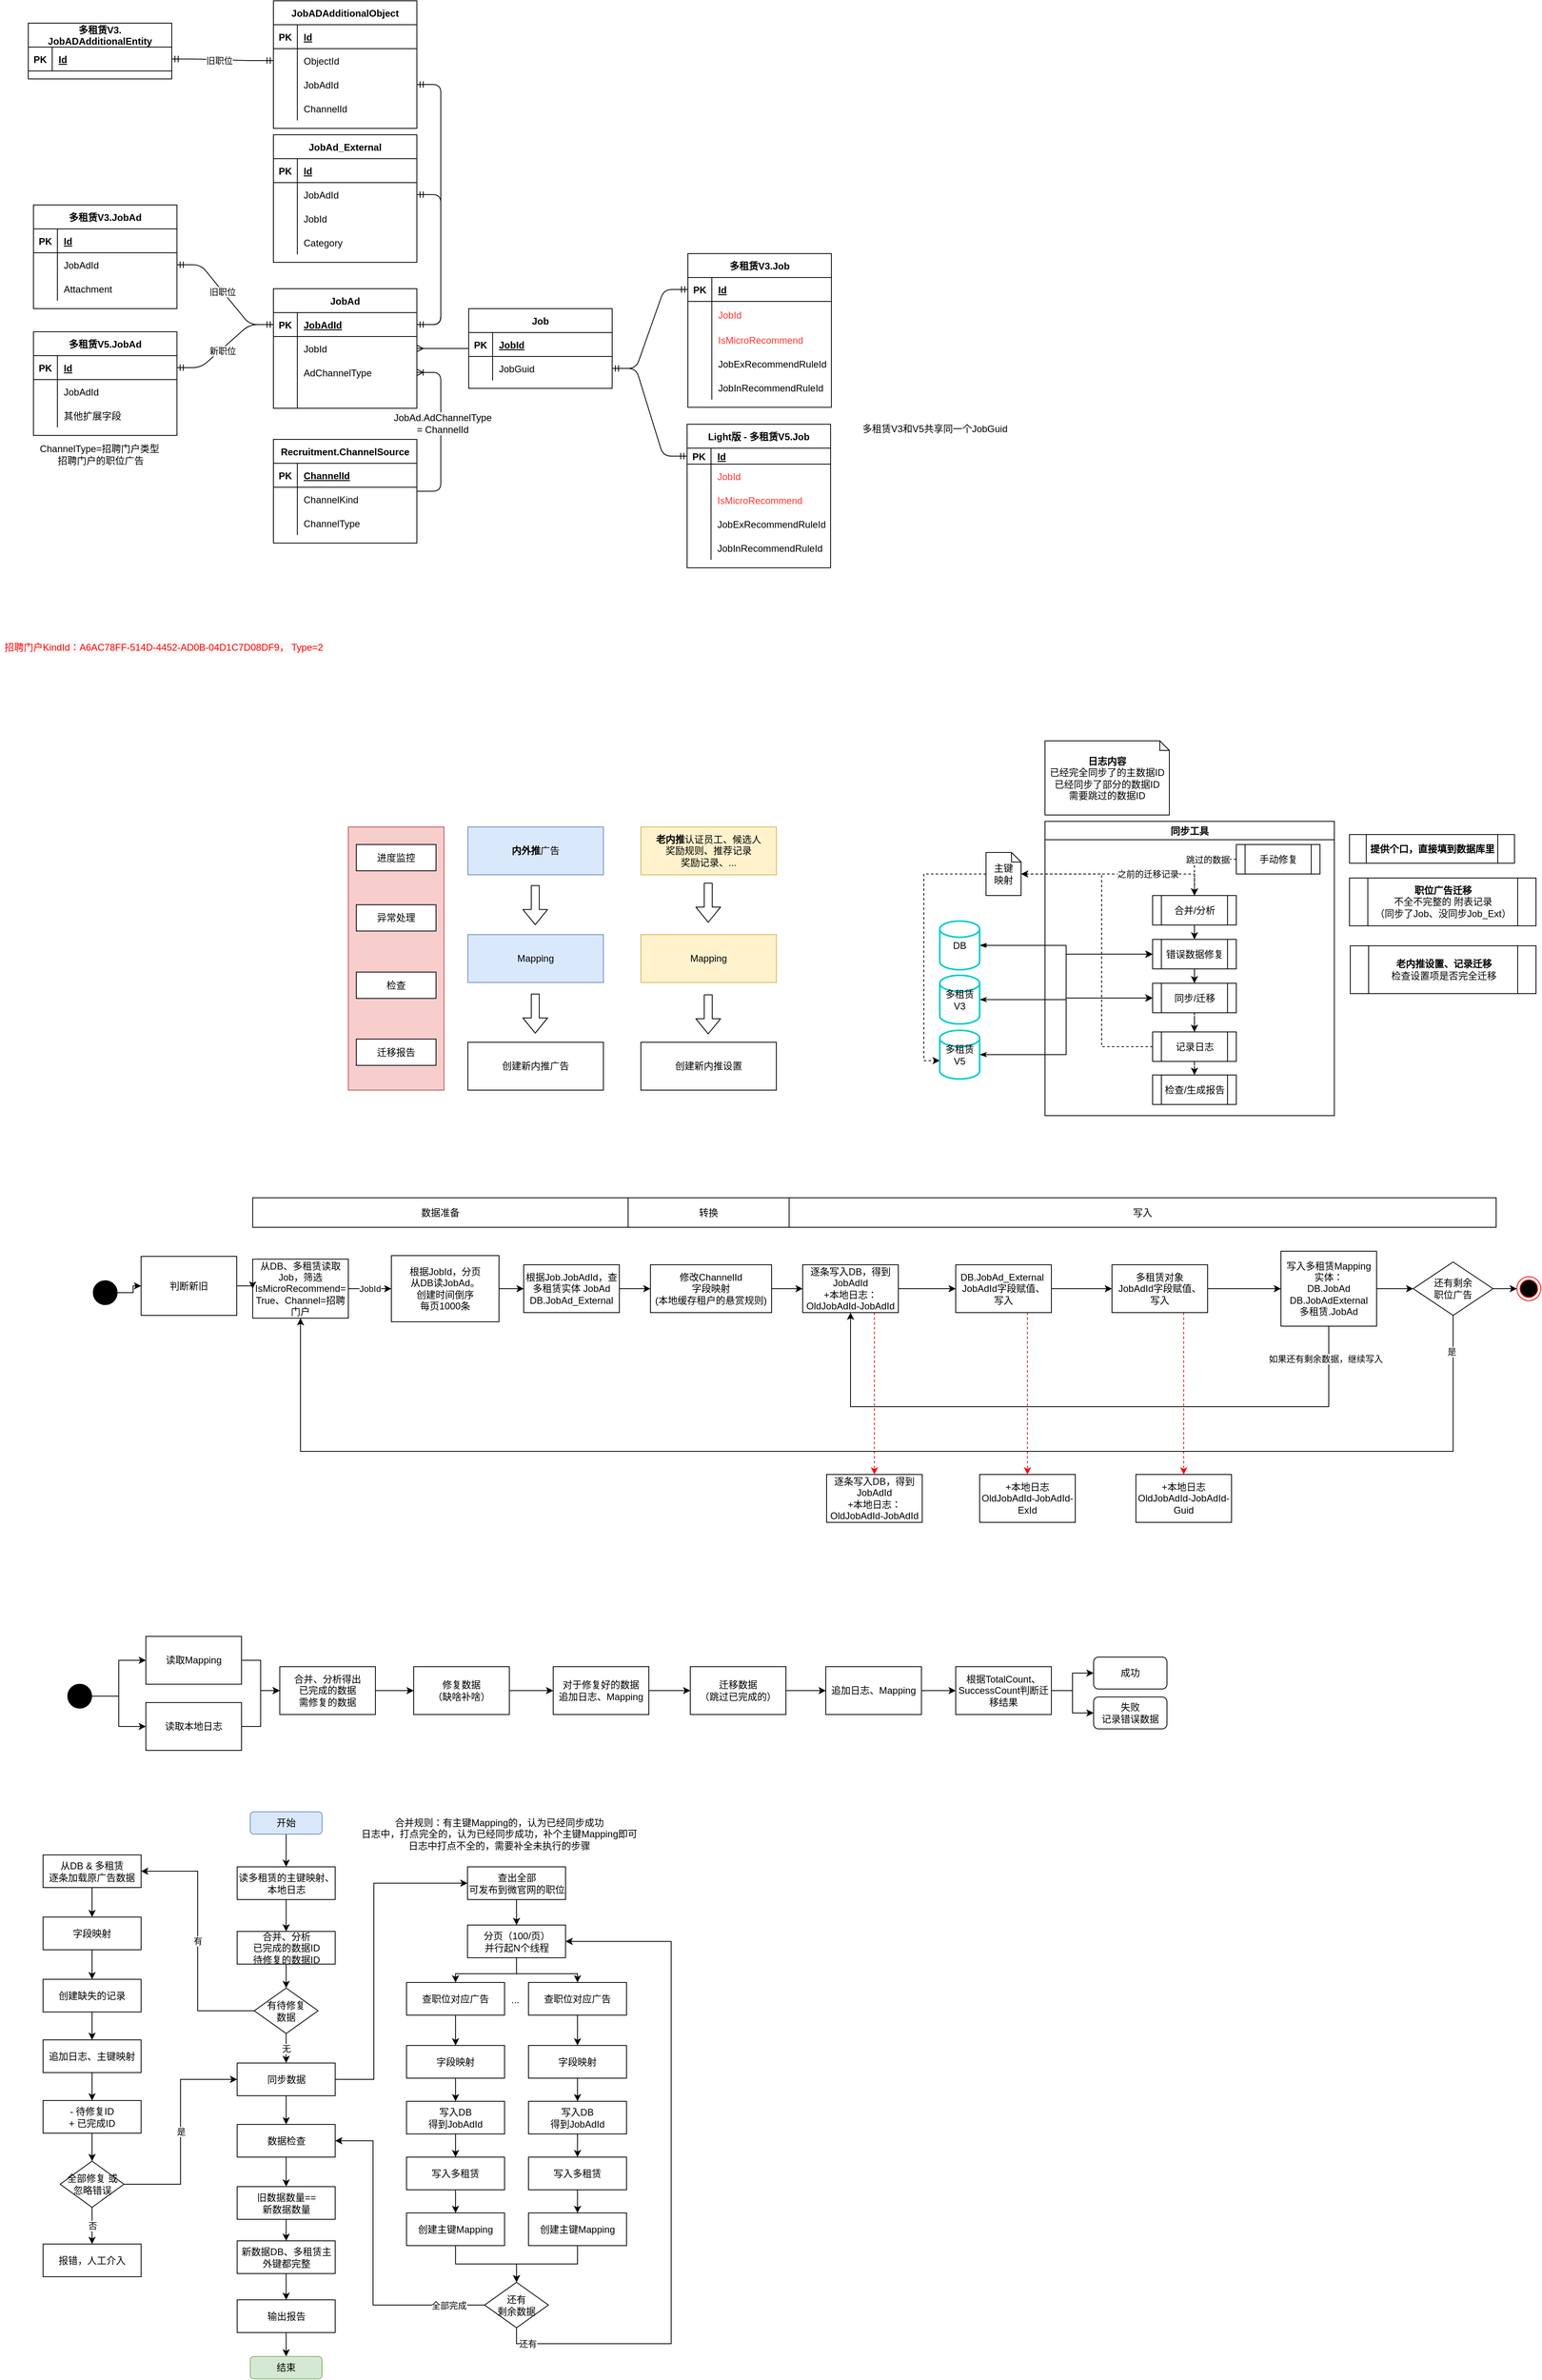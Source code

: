 <mxfile version="14.2.9" type="github">
  <diagram id="tAkU0oh_2glE51-HNbsn" name="Page-1">
    <mxGraphModel dx="1422" dy="839" grid="0" gridSize="10" guides="1" tooltips="1" connect="1" arrows="1" fold="1" page="1" pageScale="1" pageWidth="2339" pageHeight="3300" math="0" shadow="0">
      <root>
        <mxCell id="0" />
        <mxCell id="1" parent="0" />
        <mxCell id="NFqExQ7cC6xYjaQm6VCM-1" value="JobAd" style="shape=table;startSize=30;container=1;collapsible=1;childLayout=tableLayout;fixedRows=1;rowLines=0;fontStyle=1;align=center;resizeLast=1;" parent="1" vertex="1">
          <mxGeometry x="384" y="500" width="180" height="150" as="geometry">
            <mxRectangle x="70" y="260" width="64" height="30" as="alternateBounds" />
          </mxGeometry>
        </mxCell>
        <mxCell id="NFqExQ7cC6xYjaQm6VCM-2" value="" style="shape=partialRectangle;collapsible=0;dropTarget=0;pointerEvents=0;fillColor=none;top=0;left=0;bottom=1;right=0;points=[[0,0.5],[1,0.5]];portConstraint=eastwest;" parent="NFqExQ7cC6xYjaQm6VCM-1" vertex="1">
          <mxGeometry y="30" width="180" height="30" as="geometry" />
        </mxCell>
        <mxCell id="NFqExQ7cC6xYjaQm6VCM-3" value="PK" style="shape=partialRectangle;connectable=0;fillColor=none;top=0;left=0;bottom=0;right=0;fontStyle=1;overflow=hidden;" parent="NFqExQ7cC6xYjaQm6VCM-2" vertex="1">
          <mxGeometry width="30" height="30" as="geometry" />
        </mxCell>
        <mxCell id="NFqExQ7cC6xYjaQm6VCM-4" value="JobAdId" style="shape=partialRectangle;connectable=0;fillColor=none;top=0;left=0;bottom=0;right=0;align=left;spacingLeft=6;fontStyle=5;overflow=hidden;" parent="NFqExQ7cC6xYjaQm6VCM-2" vertex="1">
          <mxGeometry x="30" width="150" height="30" as="geometry" />
        </mxCell>
        <mxCell id="NFqExQ7cC6xYjaQm6VCM-5" value="" style="shape=partialRectangle;collapsible=0;dropTarget=0;pointerEvents=0;fillColor=none;top=0;left=0;bottom=0;right=0;points=[[0,0.5],[1,0.5]];portConstraint=eastwest;" parent="NFqExQ7cC6xYjaQm6VCM-1" vertex="1">
          <mxGeometry y="60" width="180" height="30" as="geometry" />
        </mxCell>
        <mxCell id="NFqExQ7cC6xYjaQm6VCM-6" value="" style="shape=partialRectangle;connectable=0;fillColor=none;top=0;left=0;bottom=0;right=0;editable=1;overflow=hidden;" parent="NFqExQ7cC6xYjaQm6VCM-5" vertex="1">
          <mxGeometry width="30" height="30" as="geometry" />
        </mxCell>
        <mxCell id="NFqExQ7cC6xYjaQm6VCM-7" value="JobId" style="shape=partialRectangle;connectable=0;fillColor=none;top=0;left=0;bottom=0;right=0;align=left;spacingLeft=6;overflow=hidden;" parent="NFqExQ7cC6xYjaQm6VCM-5" vertex="1">
          <mxGeometry x="30" width="150" height="30" as="geometry" />
        </mxCell>
        <mxCell id="NFqExQ7cC6xYjaQm6VCM-8" value="" style="shape=partialRectangle;collapsible=0;dropTarget=0;pointerEvents=0;fillColor=none;top=0;left=0;bottom=0;right=0;points=[[0,0.5],[1,0.5]];portConstraint=eastwest;" parent="NFqExQ7cC6xYjaQm6VCM-1" vertex="1">
          <mxGeometry y="90" width="180" height="30" as="geometry" />
        </mxCell>
        <mxCell id="NFqExQ7cC6xYjaQm6VCM-9" value="" style="shape=partialRectangle;connectable=0;fillColor=none;top=0;left=0;bottom=0;right=0;editable=1;overflow=hidden;" parent="NFqExQ7cC6xYjaQm6VCM-8" vertex="1">
          <mxGeometry width="30" height="30" as="geometry" />
        </mxCell>
        <mxCell id="NFqExQ7cC6xYjaQm6VCM-10" value="AdChannelType" style="shape=partialRectangle;connectable=0;fillColor=none;top=0;left=0;bottom=0;right=0;align=left;spacingLeft=6;overflow=hidden;" parent="NFqExQ7cC6xYjaQm6VCM-8" vertex="1">
          <mxGeometry x="30" width="150" height="30" as="geometry" />
        </mxCell>
        <mxCell id="NFqExQ7cC6xYjaQm6VCM-11" value="" style="shape=partialRectangle;collapsible=0;dropTarget=0;pointerEvents=0;fillColor=none;top=0;left=0;bottom=0;right=0;points=[[0,0.5],[1,0.5]];portConstraint=eastwest;" parent="NFqExQ7cC6xYjaQm6VCM-1" vertex="1">
          <mxGeometry y="120" width="180" height="30" as="geometry" />
        </mxCell>
        <mxCell id="NFqExQ7cC6xYjaQm6VCM-12" value="" style="shape=partialRectangle;connectable=0;fillColor=none;top=0;left=0;bottom=0;right=0;editable=1;overflow=hidden;" parent="NFqExQ7cC6xYjaQm6VCM-11" vertex="1">
          <mxGeometry width="30" height="30" as="geometry" />
        </mxCell>
        <mxCell id="NFqExQ7cC6xYjaQm6VCM-13" value="" style="shape=partialRectangle;connectable=0;fillColor=none;top=0;left=0;bottom=0;right=0;align=left;spacingLeft=6;overflow=hidden;" parent="NFqExQ7cC6xYjaQm6VCM-11" vertex="1">
          <mxGeometry x="30" width="150" height="30" as="geometry" />
        </mxCell>
        <mxCell id="NFqExQ7cC6xYjaQm6VCM-14" value="Job" style="shape=table;startSize=30;container=1;collapsible=1;childLayout=tableLayout;fixedRows=1;rowLines=0;fontStyle=1;align=center;resizeLast=1;" parent="1" vertex="1">
          <mxGeometry x="629" y="525" width="180" height="100" as="geometry" />
        </mxCell>
        <mxCell id="NFqExQ7cC6xYjaQm6VCM-15" value="" style="shape=partialRectangle;collapsible=0;dropTarget=0;pointerEvents=0;fillColor=none;top=0;left=0;bottom=1;right=0;points=[[0,0.5],[1,0.5]];portConstraint=eastwest;" parent="NFqExQ7cC6xYjaQm6VCM-14" vertex="1">
          <mxGeometry y="30" width="180" height="30" as="geometry" />
        </mxCell>
        <mxCell id="NFqExQ7cC6xYjaQm6VCM-16" value="PK" style="shape=partialRectangle;connectable=0;fillColor=none;top=0;left=0;bottom=0;right=0;fontStyle=1;overflow=hidden;" parent="NFqExQ7cC6xYjaQm6VCM-15" vertex="1">
          <mxGeometry width="30" height="30" as="geometry" />
        </mxCell>
        <mxCell id="NFqExQ7cC6xYjaQm6VCM-17" value="JobId" style="shape=partialRectangle;connectable=0;fillColor=none;top=0;left=0;bottom=0;right=0;align=left;spacingLeft=6;fontStyle=5;overflow=hidden;" parent="NFqExQ7cC6xYjaQm6VCM-15" vertex="1">
          <mxGeometry x="30" width="150" height="30" as="geometry" />
        </mxCell>
        <mxCell id="NFqExQ7cC6xYjaQm6VCM-18" value="" style="shape=partialRectangle;collapsible=0;dropTarget=0;pointerEvents=0;fillColor=none;top=0;left=0;bottom=0;right=0;points=[[0,0.5],[1,0.5]];portConstraint=eastwest;" parent="NFqExQ7cC6xYjaQm6VCM-14" vertex="1">
          <mxGeometry y="60" width="180" height="30" as="geometry" />
        </mxCell>
        <mxCell id="NFqExQ7cC6xYjaQm6VCM-19" value="" style="shape=partialRectangle;connectable=0;fillColor=none;top=0;left=0;bottom=0;right=0;editable=1;overflow=hidden;" parent="NFqExQ7cC6xYjaQm6VCM-18" vertex="1">
          <mxGeometry width="30" height="30" as="geometry" />
        </mxCell>
        <mxCell id="NFqExQ7cC6xYjaQm6VCM-20" value="JobGuid" style="shape=partialRectangle;connectable=0;fillColor=none;top=0;left=0;bottom=0;right=0;align=left;spacingLeft=6;overflow=hidden;" parent="NFqExQ7cC6xYjaQm6VCM-18" vertex="1">
          <mxGeometry x="30" width="150" height="30" as="geometry" />
        </mxCell>
        <mxCell id="NFqExQ7cC6xYjaQm6VCM-27" value="多租赁V3.Job" style="shape=table;startSize=30;container=1;collapsible=1;childLayout=tableLayout;fixedRows=1;rowLines=0;fontStyle=1;align=center;resizeLast=1;" parent="1" vertex="1">
          <mxGeometry x="904" y="456" width="180" height="192.75" as="geometry" />
        </mxCell>
        <mxCell id="NFqExQ7cC6xYjaQm6VCM-28" value="" style="shape=partialRectangle;collapsible=0;dropTarget=0;pointerEvents=0;fillColor=none;top=0;left=0;bottom=1;right=0;points=[[0,0.5],[1,0.5]];portConstraint=eastwest;" parent="NFqExQ7cC6xYjaQm6VCM-27" vertex="1">
          <mxGeometry y="30" width="180" height="30" as="geometry" />
        </mxCell>
        <mxCell id="NFqExQ7cC6xYjaQm6VCM-29" value="PK" style="shape=partialRectangle;connectable=0;fillColor=none;top=0;left=0;bottom=0;right=0;fontStyle=1;overflow=hidden;" parent="NFqExQ7cC6xYjaQm6VCM-28" vertex="1">
          <mxGeometry width="30" height="30" as="geometry" />
        </mxCell>
        <mxCell id="NFqExQ7cC6xYjaQm6VCM-30" value="Id" style="shape=partialRectangle;connectable=0;fillColor=none;top=0;left=0;bottom=0;right=0;align=left;spacingLeft=6;fontStyle=5;overflow=hidden;" parent="NFqExQ7cC6xYjaQm6VCM-28" vertex="1">
          <mxGeometry x="30" width="150" height="30" as="geometry" />
        </mxCell>
        <mxCell id="9trvorc2qo4zROkZDDM5-33" style="shape=partialRectangle;collapsible=0;dropTarget=0;pointerEvents=0;fillColor=none;top=0;left=0;bottom=0;right=0;points=[[0,0.5],[1,0.5]];portConstraint=eastwest;" parent="NFqExQ7cC6xYjaQm6VCM-27" vertex="1">
          <mxGeometry y="60" width="180" height="33" as="geometry" />
        </mxCell>
        <mxCell id="9trvorc2qo4zROkZDDM5-34" style="shape=partialRectangle;connectable=0;fillColor=none;top=0;left=0;bottom=0;right=0;editable=1;overflow=hidden;" parent="9trvorc2qo4zROkZDDM5-33" vertex="1">
          <mxGeometry width="30" height="33" as="geometry" />
        </mxCell>
        <mxCell id="9trvorc2qo4zROkZDDM5-35" value="JobId" style="shape=partialRectangle;connectable=0;fillColor=none;top=0;left=0;bottom=0;right=0;align=left;spacingLeft=6;overflow=hidden;fontColor=#FF3333;" parent="9trvorc2qo4zROkZDDM5-33" vertex="1">
          <mxGeometry x="30" width="150" height="33" as="geometry" />
        </mxCell>
        <mxCell id="NFqExQ7cC6xYjaQm6VCM-31" value="" style="shape=partialRectangle;collapsible=0;dropTarget=0;pointerEvents=0;fillColor=none;top=0;left=0;bottom=0;right=0;points=[[0,0.5],[1,0.5]];portConstraint=eastwest;" parent="NFqExQ7cC6xYjaQm6VCM-27" vertex="1">
          <mxGeometry y="93" width="180" height="30" as="geometry" />
        </mxCell>
        <mxCell id="NFqExQ7cC6xYjaQm6VCM-32" value="" style="shape=partialRectangle;connectable=0;fillColor=none;top=0;left=0;bottom=0;right=0;editable=1;overflow=hidden;" parent="NFqExQ7cC6xYjaQm6VCM-31" vertex="1">
          <mxGeometry width="30" height="30" as="geometry" />
        </mxCell>
        <mxCell id="NFqExQ7cC6xYjaQm6VCM-33" value="IsMicroRecommend" style="shape=partialRectangle;connectable=0;fillColor=none;top=0;left=0;bottom=0;right=0;align=left;spacingLeft=6;overflow=hidden;fontColor=#FF3333;" parent="NFqExQ7cC6xYjaQm6VCM-31" vertex="1">
          <mxGeometry x="30" width="150" height="30" as="geometry" />
        </mxCell>
        <mxCell id="NFqExQ7cC6xYjaQm6VCM-34" value="" style="shape=partialRectangle;collapsible=0;dropTarget=0;pointerEvents=0;fillColor=none;top=0;left=0;bottom=0;right=0;points=[[0,0.5],[1,0.5]];portConstraint=eastwest;" parent="NFqExQ7cC6xYjaQm6VCM-27" vertex="1">
          <mxGeometry y="123" width="180" height="30" as="geometry" />
        </mxCell>
        <mxCell id="NFqExQ7cC6xYjaQm6VCM-35" value="" style="shape=partialRectangle;connectable=0;fillColor=none;top=0;left=0;bottom=0;right=0;editable=1;overflow=hidden;" parent="NFqExQ7cC6xYjaQm6VCM-34" vertex="1">
          <mxGeometry width="30" height="30" as="geometry" />
        </mxCell>
        <mxCell id="NFqExQ7cC6xYjaQm6VCM-36" value="JobExRecommendRuleId" style="shape=partialRectangle;connectable=0;fillColor=none;top=0;left=0;bottom=0;right=0;align=left;spacingLeft=6;overflow=hidden;" parent="NFqExQ7cC6xYjaQm6VCM-34" vertex="1">
          <mxGeometry x="30" width="150" height="30" as="geometry" />
        </mxCell>
        <mxCell id="NFqExQ7cC6xYjaQm6VCM-37" value="" style="shape=partialRectangle;collapsible=0;dropTarget=0;pointerEvents=0;fillColor=none;top=0;left=0;bottom=0;right=0;points=[[0,0.5],[1,0.5]];portConstraint=eastwest;" parent="NFqExQ7cC6xYjaQm6VCM-27" vertex="1">
          <mxGeometry y="153" width="180" height="30" as="geometry" />
        </mxCell>
        <mxCell id="NFqExQ7cC6xYjaQm6VCM-38" value="" style="shape=partialRectangle;connectable=0;fillColor=none;top=0;left=0;bottom=0;right=0;editable=1;overflow=hidden;" parent="NFqExQ7cC6xYjaQm6VCM-37" vertex="1">
          <mxGeometry width="30" height="30" as="geometry" />
        </mxCell>
        <mxCell id="NFqExQ7cC6xYjaQm6VCM-39" value="JobInRecommendRuleId" style="shape=partialRectangle;connectable=0;fillColor=none;top=0;left=0;bottom=0;right=0;align=left;spacingLeft=6;overflow=hidden;" parent="NFqExQ7cC6xYjaQm6VCM-37" vertex="1">
          <mxGeometry x="30" width="150" height="30" as="geometry" />
        </mxCell>
        <mxCell id="NFqExQ7cC6xYjaQm6VCM-40" value="Light版 - 多租赁V5.Job" style="shape=table;startSize=30;container=1;collapsible=1;childLayout=tableLayout;fixedRows=1;rowLines=0;fontStyle=1;align=center;resizeLast=1;" parent="1" vertex="1">
          <mxGeometry x="903" y="670" width="180" height="180" as="geometry" />
        </mxCell>
        <mxCell id="NFqExQ7cC6xYjaQm6VCM-41" value="" style="shape=partialRectangle;collapsible=0;dropTarget=0;pointerEvents=0;fillColor=none;top=0;left=0;bottom=1;right=0;points=[[0,0.5],[1,0.5]];portConstraint=eastwest;" parent="NFqExQ7cC6xYjaQm6VCM-40" vertex="1">
          <mxGeometry y="30" width="180" height="20" as="geometry" />
        </mxCell>
        <mxCell id="NFqExQ7cC6xYjaQm6VCM-42" value="PK" style="shape=partialRectangle;connectable=0;fillColor=none;top=0;left=0;bottom=0;right=0;fontStyle=1;overflow=hidden;" parent="NFqExQ7cC6xYjaQm6VCM-41" vertex="1">
          <mxGeometry width="30" height="20" as="geometry" />
        </mxCell>
        <mxCell id="NFqExQ7cC6xYjaQm6VCM-43" value="Id" style="shape=partialRectangle;connectable=0;fillColor=none;top=0;left=0;bottom=0;right=0;align=left;spacingLeft=6;fontStyle=5;overflow=hidden;" parent="NFqExQ7cC6xYjaQm6VCM-41" vertex="1">
          <mxGeometry x="30" width="150" height="20" as="geometry" />
        </mxCell>
        <mxCell id="9trvorc2qo4zROkZDDM5-36" style="shape=partialRectangle;collapsible=0;dropTarget=0;pointerEvents=0;fillColor=none;top=0;left=0;bottom=0;right=0;points=[[0,0.5],[1,0.5]];portConstraint=eastwest;" parent="NFqExQ7cC6xYjaQm6VCM-40" vertex="1">
          <mxGeometry y="50" width="180" height="30" as="geometry" />
        </mxCell>
        <mxCell id="9trvorc2qo4zROkZDDM5-37" style="shape=partialRectangle;connectable=0;fillColor=none;top=0;left=0;bottom=0;right=0;editable=1;overflow=hidden;" parent="9trvorc2qo4zROkZDDM5-36" vertex="1">
          <mxGeometry width="30" height="30" as="geometry" />
        </mxCell>
        <mxCell id="9trvorc2qo4zROkZDDM5-38" value="JobId" style="shape=partialRectangle;connectable=0;fillColor=none;top=0;left=0;bottom=0;right=0;align=left;spacingLeft=6;overflow=hidden;fontColor=#FF3333;" parent="9trvorc2qo4zROkZDDM5-36" vertex="1">
          <mxGeometry x="30" width="150" height="30" as="geometry" />
        </mxCell>
        <mxCell id="NFqExQ7cC6xYjaQm6VCM-44" value="" style="shape=partialRectangle;collapsible=0;dropTarget=0;pointerEvents=0;fillColor=none;top=0;left=0;bottom=0;right=0;points=[[0,0.5],[1,0.5]];portConstraint=eastwest;" parent="NFqExQ7cC6xYjaQm6VCM-40" vertex="1">
          <mxGeometry y="80" width="180" height="30" as="geometry" />
        </mxCell>
        <mxCell id="NFqExQ7cC6xYjaQm6VCM-45" value="" style="shape=partialRectangle;connectable=0;fillColor=none;top=0;left=0;bottom=0;right=0;editable=1;overflow=hidden;" parent="NFqExQ7cC6xYjaQm6VCM-44" vertex="1">
          <mxGeometry width="30" height="30" as="geometry" />
        </mxCell>
        <mxCell id="NFqExQ7cC6xYjaQm6VCM-46" value="IsMicroRecommend" style="shape=partialRectangle;connectable=0;fillColor=none;top=0;left=0;bottom=0;right=0;align=left;spacingLeft=6;overflow=hidden;fontColor=#FF3333;" parent="NFqExQ7cC6xYjaQm6VCM-44" vertex="1">
          <mxGeometry x="30" width="150" height="30" as="geometry" />
        </mxCell>
        <mxCell id="NFqExQ7cC6xYjaQm6VCM-47" value="" style="shape=partialRectangle;collapsible=0;dropTarget=0;pointerEvents=0;fillColor=none;top=0;left=0;bottom=0;right=0;points=[[0,0.5],[1,0.5]];portConstraint=eastwest;" parent="NFqExQ7cC6xYjaQm6VCM-40" vertex="1">
          <mxGeometry y="110" width="180" height="30" as="geometry" />
        </mxCell>
        <mxCell id="NFqExQ7cC6xYjaQm6VCM-48" value="" style="shape=partialRectangle;connectable=0;fillColor=none;top=0;left=0;bottom=0;right=0;editable=1;overflow=hidden;" parent="NFqExQ7cC6xYjaQm6VCM-47" vertex="1">
          <mxGeometry width="30" height="30" as="geometry" />
        </mxCell>
        <mxCell id="NFqExQ7cC6xYjaQm6VCM-49" value="JobExRecommendRuleId" style="shape=partialRectangle;connectable=0;fillColor=none;top=0;left=0;bottom=0;right=0;align=left;spacingLeft=6;overflow=hidden;" parent="NFqExQ7cC6xYjaQm6VCM-47" vertex="1">
          <mxGeometry x="30" width="150" height="30" as="geometry" />
        </mxCell>
        <mxCell id="NFqExQ7cC6xYjaQm6VCM-50" value="" style="shape=partialRectangle;collapsible=0;dropTarget=0;pointerEvents=0;fillColor=none;top=0;left=0;bottom=0;right=0;points=[[0,0.5],[1,0.5]];portConstraint=eastwest;" parent="NFqExQ7cC6xYjaQm6VCM-40" vertex="1">
          <mxGeometry y="140" width="180" height="30" as="geometry" />
        </mxCell>
        <mxCell id="NFqExQ7cC6xYjaQm6VCM-51" value="" style="shape=partialRectangle;connectable=0;fillColor=none;top=0;left=0;bottom=0;right=0;editable=1;overflow=hidden;" parent="NFqExQ7cC6xYjaQm6VCM-50" vertex="1">
          <mxGeometry width="30" height="30" as="geometry" />
        </mxCell>
        <mxCell id="NFqExQ7cC6xYjaQm6VCM-52" value="JobInRecommendRuleId" style="shape=partialRectangle;connectable=0;fillColor=none;top=0;left=0;bottom=0;right=0;align=left;spacingLeft=6;overflow=hidden;" parent="NFqExQ7cC6xYjaQm6VCM-50" vertex="1">
          <mxGeometry x="30" width="150" height="30" as="geometry" />
        </mxCell>
        <mxCell id="NFqExQ7cC6xYjaQm6VCM-56" value="" style="edgeStyle=entityRelationEdgeStyle;fontSize=12;html=1;endArrow=ERmandOne;startArrow=ERmandOne;exitX=0;exitY=0.5;exitDx=0;exitDy=0;" parent="1" source="NFqExQ7cC6xYjaQm6VCM-28" target="NFqExQ7cC6xYjaQm6VCM-18" edge="1">
          <mxGeometry width="100" height="100" relative="1" as="geometry">
            <mxPoint x="660" y="860" as="sourcePoint" />
            <mxPoint x="760" y="760" as="targetPoint" />
          </mxGeometry>
        </mxCell>
        <mxCell id="NFqExQ7cC6xYjaQm6VCM-57" value="" style="edgeStyle=entityRelationEdgeStyle;fontSize=12;html=1;endArrow=ERmandOne;startArrow=ERmandOne;entryX=1;entryY=0.5;entryDx=0;entryDy=0;" parent="1" source="NFqExQ7cC6xYjaQm6VCM-41" target="NFqExQ7cC6xYjaQm6VCM-18" edge="1">
          <mxGeometry width="100" height="100" relative="1" as="geometry">
            <mxPoint x="600" y="860" as="sourcePoint" />
            <mxPoint x="700" y="760" as="targetPoint" />
          </mxGeometry>
        </mxCell>
        <mxCell id="NFqExQ7cC6xYjaQm6VCM-58" value="多租赁V3和V5共享同一个JobGuid" style="text;html=1;strokeColor=none;fillColor=none;align=center;verticalAlign=middle;whiteSpace=wrap;rounded=0;" parent="1" vertex="1">
          <mxGeometry x="1114" y="666" width="200" height="20" as="geometry" />
        </mxCell>
        <mxCell id="NFqExQ7cC6xYjaQm6VCM-59" value="" style="edgeStyle=entityRelationEdgeStyle;fontSize=12;html=1;endArrow=ERmany;" parent="1" source="NFqExQ7cC6xYjaQm6VCM-14" target="NFqExQ7cC6xYjaQm6VCM-1" edge="1">
          <mxGeometry width="100" height="100" relative="1" as="geometry">
            <mxPoint x="355" y="883" as="sourcePoint" />
            <mxPoint x="455" y="783" as="targetPoint" />
          </mxGeometry>
        </mxCell>
        <mxCell id="NFqExQ7cC6xYjaQm6VCM-60" value="ChannelType=招聘门户类型&amp;nbsp;&lt;br&gt;招聘门户的职位广告" style="text;html=1;align=center;verticalAlign=middle;resizable=0;points=[];autosize=1;" parent="1" vertex="1">
          <mxGeometry x="85" y="692" width="163" height="32" as="geometry" />
        </mxCell>
        <mxCell id="NFqExQ7cC6xYjaQm6VCM-62" value="Recruitment.ChannelSource" style="shape=table;startSize=30;container=1;collapsible=1;childLayout=tableLayout;fixedRows=1;rowLines=0;fontStyle=1;align=center;resizeLast=1;" parent="1" vertex="1">
          <mxGeometry x="384" y="689" width="180" height="130" as="geometry" />
        </mxCell>
        <mxCell id="NFqExQ7cC6xYjaQm6VCM-63" value="" style="shape=partialRectangle;collapsible=0;dropTarget=0;pointerEvents=0;fillColor=none;top=0;left=0;bottom=1;right=0;points=[[0,0.5],[1,0.5]];portConstraint=eastwest;" parent="NFqExQ7cC6xYjaQm6VCM-62" vertex="1">
          <mxGeometry y="30" width="180" height="30" as="geometry" />
        </mxCell>
        <mxCell id="NFqExQ7cC6xYjaQm6VCM-64" value="PK" style="shape=partialRectangle;connectable=0;fillColor=none;top=0;left=0;bottom=0;right=0;fontStyle=1;overflow=hidden;" parent="NFqExQ7cC6xYjaQm6VCM-63" vertex="1">
          <mxGeometry width="30" height="30" as="geometry" />
        </mxCell>
        <mxCell id="NFqExQ7cC6xYjaQm6VCM-65" value="ChannelId" style="shape=partialRectangle;connectable=0;fillColor=none;top=0;left=0;bottom=0;right=0;align=left;spacingLeft=6;fontStyle=5;overflow=hidden;" parent="NFqExQ7cC6xYjaQm6VCM-63" vertex="1">
          <mxGeometry x="30" width="150" height="30" as="geometry" />
        </mxCell>
        <mxCell id="NFqExQ7cC6xYjaQm6VCM-66" value="" style="shape=partialRectangle;collapsible=0;dropTarget=0;pointerEvents=0;fillColor=none;top=0;left=0;bottom=0;right=0;points=[[0,0.5],[1,0.5]];portConstraint=eastwest;" parent="NFqExQ7cC6xYjaQm6VCM-62" vertex="1">
          <mxGeometry y="60" width="180" height="30" as="geometry" />
        </mxCell>
        <mxCell id="NFqExQ7cC6xYjaQm6VCM-67" value="" style="shape=partialRectangle;connectable=0;fillColor=none;top=0;left=0;bottom=0;right=0;editable=1;overflow=hidden;" parent="NFqExQ7cC6xYjaQm6VCM-66" vertex="1">
          <mxGeometry width="30" height="30" as="geometry" />
        </mxCell>
        <mxCell id="NFqExQ7cC6xYjaQm6VCM-68" value="ChannelKind" style="shape=partialRectangle;connectable=0;fillColor=none;top=0;left=0;bottom=0;right=0;align=left;spacingLeft=6;overflow=hidden;" parent="NFqExQ7cC6xYjaQm6VCM-66" vertex="1">
          <mxGeometry x="30" width="150" height="30" as="geometry" />
        </mxCell>
        <mxCell id="NFqExQ7cC6xYjaQm6VCM-69" value="" style="shape=partialRectangle;collapsible=0;dropTarget=0;pointerEvents=0;fillColor=none;top=0;left=0;bottom=0;right=0;points=[[0,0.5],[1,0.5]];portConstraint=eastwest;" parent="NFqExQ7cC6xYjaQm6VCM-62" vertex="1">
          <mxGeometry y="90" width="180" height="30" as="geometry" />
        </mxCell>
        <mxCell id="NFqExQ7cC6xYjaQm6VCM-70" value="" style="shape=partialRectangle;connectable=0;fillColor=none;top=0;left=0;bottom=0;right=0;editable=1;overflow=hidden;" parent="NFqExQ7cC6xYjaQm6VCM-69" vertex="1">
          <mxGeometry width="30" height="30" as="geometry" />
        </mxCell>
        <mxCell id="NFqExQ7cC6xYjaQm6VCM-71" value="ChannelType" style="shape=partialRectangle;connectable=0;fillColor=none;top=0;left=0;bottom=0;right=0;align=left;spacingLeft=6;overflow=hidden;" parent="NFqExQ7cC6xYjaQm6VCM-69" vertex="1">
          <mxGeometry x="30" width="150" height="30" as="geometry" />
        </mxCell>
        <mxCell id="NFqExQ7cC6xYjaQm6VCM-76" value="" style="edgeStyle=entityRelationEdgeStyle;fontSize=12;html=1;endArrow=ERoneToMany;" parent="1" source="NFqExQ7cC6xYjaQm6VCM-62" target="NFqExQ7cC6xYjaQm6VCM-8" edge="1">
          <mxGeometry width="100" height="100" relative="1" as="geometry">
            <mxPoint x="577" y="599" as="sourcePoint" />
            <mxPoint x="677" y="499" as="targetPoint" />
          </mxGeometry>
        </mxCell>
        <mxCell id="NFqExQ7cC6xYjaQm6VCM-78" value="&lt;span style=&quot;font-size: 12px ; background-color: rgb(248 , 249 , 250)&quot;&gt;JobAd.AdChannelType&lt;br&gt;= ChannelId&lt;/span&gt;" style="edgeLabel;html=1;align=center;verticalAlign=middle;resizable=0;points=[];" parent="NFqExQ7cC6xYjaQm6VCM-76" vertex="1" connectable="0">
          <mxGeometry x="-0.064" y="-1" relative="1" as="geometry">
            <mxPoint x="1" y="-17" as="offset" />
          </mxGeometry>
        </mxCell>
        <mxCell id="NFqExQ7cC6xYjaQm6VCM-79" value="&lt;span style=&quot;color: rgb(255 , 0 , 0) ; font-family: &amp;#34;microsoft yahei&amp;#34; , &amp;#34;hiragino sans gb&amp;#34; , &amp;#34;helvetica neue&amp;#34; , &amp;#34;helvetica&amp;#34; , &amp;#34;tahoma&amp;#34; , &amp;#34;arial&amp;#34; , &amp;#34;wenquanyi micro hei&amp;#34; , &amp;#34;verdana&amp;#34; , sans-serif , ; text-align: left ; background-color: rgb(249 , 249 , 249)&quot;&gt;招聘门户KindId：A6AC78FF-514D-4452-AD0B-04D1C7D08DF9， Type=2&lt;/span&gt;" style="text;html=1;align=center;verticalAlign=middle;resizable=0;points=[];autosize=1;fontColor=#FF3333;" parent="1" vertex="1">
          <mxGeometry x="41" y="941" width="410" height="18" as="geometry" />
        </mxCell>
        <mxCell id="9trvorc2qo4zROkZDDM5-1" value="&lt;br&gt;&lt;br&gt;&lt;br&gt;&lt;br&gt;&lt;br&gt;&lt;br&gt;" style="rounded=0;whiteSpace=wrap;html=1;fillColor=#f8cecc;strokeColor=#b85450;" parent="1" vertex="1">
          <mxGeometry x="478" y="1175" width="120" height="330" as="geometry" />
        </mxCell>
        <mxCell id="9trvorc2qo4zROkZDDM5-2" value="&lt;b&gt;内外推&lt;/b&gt;广告" style="rounded=0;whiteSpace=wrap;html=1;fillColor=#dae8fc;strokeColor=#6c8ebf;" parent="1" vertex="1">
          <mxGeometry x="628" y="1175" width="170" height="60" as="geometry" />
        </mxCell>
        <mxCell id="9trvorc2qo4zROkZDDM5-3" value="Mapping" style="rounded=0;whiteSpace=wrap;html=1;fillColor=#dae8fc;strokeColor=#6c8ebf;" parent="1" vertex="1">
          <mxGeometry x="628" y="1310" width="170" height="60" as="geometry" />
        </mxCell>
        <mxCell id="9trvorc2qo4zROkZDDM5-4" value="创建新内推广告" style="rounded=0;whiteSpace=wrap;html=1;" parent="1" vertex="1">
          <mxGeometry x="628" y="1445" width="170" height="60" as="geometry" />
        </mxCell>
        <mxCell id="9trvorc2qo4zROkZDDM5-7" value="&lt;b&gt;老内推&lt;/b&gt;认证员工、候选人&lt;br&gt;奖励规则、推荐记录&lt;br&gt;奖励记录、..." style="rounded=0;whiteSpace=wrap;html=1;fillColor=#fff2cc;strokeColor=#d6b656;" parent="1" vertex="1">
          <mxGeometry x="845" y="1175" width="170" height="60" as="geometry" />
        </mxCell>
        <mxCell id="9trvorc2qo4zROkZDDM5-8" value="Mapping" style="rounded=0;whiteSpace=wrap;html=1;fillColor=#fff2cc;strokeColor=#d6b656;" parent="1" vertex="1">
          <mxGeometry x="845" y="1310" width="170" height="60" as="geometry" />
        </mxCell>
        <mxCell id="9trvorc2qo4zROkZDDM5-9" value="创建新内推设置" style="rounded=0;whiteSpace=wrap;html=1;" parent="1" vertex="1">
          <mxGeometry x="845" y="1445" width="170" height="60" as="geometry" />
        </mxCell>
        <mxCell id="9trvorc2qo4zROkZDDM5-10" value="&lt;span&gt;进度监控&lt;/span&gt;" style="rounded=0;whiteSpace=wrap;html=1;" parent="1" vertex="1">
          <mxGeometry x="488" y="1197" width="100" height="33" as="geometry" />
        </mxCell>
        <mxCell id="9trvorc2qo4zROkZDDM5-12" value="异常处理" style="rounded=0;whiteSpace=wrap;html=1;" parent="1" vertex="1">
          <mxGeometry x="488" y="1272.5" width="100" height="33" as="geometry" />
        </mxCell>
        <mxCell id="9trvorc2qo4zROkZDDM5-13" value="迁移报告" style="rounded=0;whiteSpace=wrap;html=1;" parent="1" vertex="1">
          <mxGeometry x="488" y="1441" width="100" height="33" as="geometry" />
        </mxCell>
        <mxCell id="9trvorc2qo4zROkZDDM5-14" value="" style="shape=flexArrow;endArrow=classic;html=1;" parent="1" edge="1">
          <mxGeometry width="50" height="50" relative="1" as="geometry">
            <mxPoint x="712.5" y="1248" as="sourcePoint" />
            <mxPoint x="712.5" y="1298" as="targetPoint" />
          </mxGeometry>
        </mxCell>
        <mxCell id="9trvorc2qo4zROkZDDM5-16" value="" style="shape=flexArrow;endArrow=classic;html=1;" parent="1" edge="1">
          <mxGeometry width="50" height="50" relative="1" as="geometry">
            <mxPoint x="929.5" y="1245" as="sourcePoint" />
            <mxPoint x="929.5" y="1295" as="targetPoint" />
          </mxGeometry>
        </mxCell>
        <mxCell id="9trvorc2qo4zROkZDDM5-17" value="" style="shape=flexArrow;endArrow=classic;html=1;" parent="1" edge="1">
          <mxGeometry width="50" height="50" relative="1" as="geometry">
            <mxPoint x="712.5" y="1384" as="sourcePoint" />
            <mxPoint x="712.5" y="1434" as="targetPoint" />
          </mxGeometry>
        </mxCell>
        <mxCell id="9trvorc2qo4zROkZDDM5-18" value="" style="shape=flexArrow;endArrow=classic;html=1;" parent="1" edge="1">
          <mxGeometry width="50" height="50" relative="1" as="geometry">
            <mxPoint x="929.5" y="1385" as="sourcePoint" />
            <mxPoint x="929.5" y="1435" as="targetPoint" />
          </mxGeometry>
        </mxCell>
        <mxCell id="9trvorc2qo4zROkZDDM5-100" value="JobId" style="edgeStyle=orthogonalEdgeStyle;rounded=0;orthogonalLoop=1;jettySize=auto;html=1;exitX=1;exitY=0.5;exitDx=0;exitDy=0;" parent="1" source="9trvorc2qo4zROkZDDM5-20" target="9trvorc2qo4zROkZDDM5-23" edge="1">
          <mxGeometry relative="1" as="geometry" />
        </mxCell>
        <mxCell id="9trvorc2qo4zROkZDDM5-20" value="从DB、多租赁读取Job，筛选IsMicroRecommend=&lt;br&gt;True、Channel=招聘门户" style="rounded=0;whiteSpace=wrap;html=1;" parent="1" vertex="1">
          <mxGeometry x="358" y="1717" width="120" height="74" as="geometry" />
        </mxCell>
        <mxCell id="9trvorc2qo4zROkZDDM5-27" value="" style="edgeStyle=orthogonalEdgeStyle;rounded=0;orthogonalLoop=1;jettySize=auto;html=1;" parent="1" source="9trvorc2qo4zROkZDDM5-23" target="9trvorc2qo4zROkZDDM5-24" edge="1">
          <mxGeometry relative="1" as="geometry" />
        </mxCell>
        <mxCell id="9trvorc2qo4zROkZDDM5-23" value="根据JobId，分页&lt;br&gt;从DB读JobAd。&lt;br&gt;创建时间倒序&lt;br&gt;每页1000条" style="rounded=0;whiteSpace=wrap;html=1;" parent="1" vertex="1">
          <mxGeometry x="532" y="1712.5" width="135" height="83" as="geometry" />
        </mxCell>
        <mxCell id="9trvorc2qo4zROkZDDM5-39" value="" style="edgeStyle=orthogonalEdgeStyle;rounded=0;orthogonalLoop=1;jettySize=auto;html=1;" parent="1" source="9trvorc2qo4zROkZDDM5-24" target="9trvorc2qo4zROkZDDM5-28" edge="1">
          <mxGeometry relative="1" as="geometry" />
        </mxCell>
        <mxCell id="9trvorc2qo4zROkZDDM5-24" value="根据Job.JobAdId，查多租赁实体 JobAd&lt;br&gt;DB.JobAd_External" style="rounded=0;whiteSpace=wrap;html=1;" parent="1" vertex="1">
          <mxGeometry x="698" y="1724" width="120" height="60" as="geometry" />
        </mxCell>
        <mxCell id="9trvorc2qo4zROkZDDM5-40" value="" style="edgeStyle=orthogonalEdgeStyle;rounded=0;orthogonalLoop=1;jettySize=auto;html=1;" parent="1" source="9trvorc2qo4zROkZDDM5-28" target="9trvorc2qo4zROkZDDM5-29" edge="1">
          <mxGeometry relative="1" as="geometry" />
        </mxCell>
        <mxCell id="9trvorc2qo4zROkZDDM5-28" value="修改ChannelId&lt;br&gt;字段映射&lt;br&gt;(本地缓存租户的悬赏规则)" style="rounded=0;whiteSpace=wrap;html=1;" parent="1" vertex="1">
          <mxGeometry x="857" y="1724" width="152" height="60" as="geometry" />
        </mxCell>
        <mxCell id="9trvorc2qo4zROkZDDM5-97" style="edgeStyle=orthogonalEdgeStyle;rounded=0;orthogonalLoop=1;jettySize=auto;html=1;exitX=1;exitY=0.5;exitDx=0;exitDy=0;entryX=0;entryY=0.5;entryDx=0;entryDy=0;" parent="1" source="9trvorc2qo4zROkZDDM5-29" target="9trvorc2qo4zROkZDDM5-94" edge="1">
          <mxGeometry relative="1" as="geometry" />
        </mxCell>
        <mxCell id="9trvorc2qo4zROkZDDM5-149" style="edgeStyle=orthogonalEdgeStyle;rounded=0;orthogonalLoop=1;jettySize=auto;html=1;exitX=0.75;exitY=1;exitDx=0;exitDy=0;dashed=1;strokeColor=#FF0000;" parent="1" source="9trvorc2qo4zROkZDDM5-29" target="9trvorc2qo4zROkZDDM5-145" edge="1">
          <mxGeometry relative="1" as="geometry" />
        </mxCell>
        <mxCell id="9trvorc2qo4zROkZDDM5-29" value="逐条写入DB，得到JobAdId&lt;br&gt;+本地日志：&lt;br&gt;OldJobAdId-JobAdId" style="rounded=0;whiteSpace=wrap;html=1;" parent="1" vertex="1">
          <mxGeometry x="1048" y="1724" width="120" height="60" as="geometry" />
        </mxCell>
        <mxCell id="9trvorc2qo4zROkZDDM5-151" style="edgeStyle=orthogonalEdgeStyle;rounded=0;orthogonalLoop=1;jettySize=auto;html=1;exitX=0.75;exitY=1;exitDx=0;exitDy=0;dashed=1;strokeColor=#FF0000;" parent="1" source="9trvorc2qo4zROkZDDM5-41" target="9trvorc2qo4zROkZDDM5-147" edge="1">
          <mxGeometry relative="1" as="geometry" />
        </mxCell>
        <mxCell id="9trvorc2qo4zROkZDDM5-41" value="多租赁对象&lt;br&gt;JobAdId字段赋值、&lt;br&gt;写入" style="rounded=0;whiteSpace=wrap;html=1;" parent="1" vertex="1">
          <mxGeometry x="1436" y="1724" width="120" height="60" as="geometry" />
        </mxCell>
        <mxCell id="9trvorc2qo4zROkZDDM5-47" value="JobAd_External" style="shape=table;startSize=30;container=1;collapsible=1;childLayout=tableLayout;fixedRows=1;rowLines=0;fontStyle=1;align=center;resizeLast=1;" parent="1" vertex="1">
          <mxGeometry x="384" y="307" width="180" height="160" as="geometry" />
        </mxCell>
        <mxCell id="9trvorc2qo4zROkZDDM5-48" value="" style="shape=partialRectangle;collapsible=0;dropTarget=0;pointerEvents=0;fillColor=none;top=0;left=0;bottom=1;right=0;points=[[0,0.5],[1,0.5]];portConstraint=eastwest;" parent="9trvorc2qo4zROkZDDM5-47" vertex="1">
          <mxGeometry y="30" width="180" height="30" as="geometry" />
        </mxCell>
        <mxCell id="9trvorc2qo4zROkZDDM5-49" value="PK" style="shape=partialRectangle;connectable=0;fillColor=none;top=0;left=0;bottom=0;right=0;fontStyle=1;overflow=hidden;" parent="9trvorc2qo4zROkZDDM5-48" vertex="1">
          <mxGeometry width="30" height="30" as="geometry" />
        </mxCell>
        <mxCell id="9trvorc2qo4zROkZDDM5-50" value="Id" style="shape=partialRectangle;connectable=0;fillColor=none;top=0;left=0;bottom=0;right=0;align=left;spacingLeft=6;fontStyle=5;overflow=hidden;" parent="9trvorc2qo4zROkZDDM5-48" vertex="1">
          <mxGeometry x="30" width="150" height="30" as="geometry" />
        </mxCell>
        <mxCell id="9trvorc2qo4zROkZDDM5-51" value="" style="shape=partialRectangle;collapsible=0;dropTarget=0;pointerEvents=0;fillColor=none;top=0;left=0;bottom=0;right=0;points=[[0,0.5],[1,0.5]];portConstraint=eastwest;" parent="9trvorc2qo4zROkZDDM5-47" vertex="1">
          <mxGeometry y="60" width="180" height="30" as="geometry" />
        </mxCell>
        <mxCell id="9trvorc2qo4zROkZDDM5-52" value="" style="shape=partialRectangle;connectable=0;fillColor=none;top=0;left=0;bottom=0;right=0;editable=1;overflow=hidden;" parent="9trvorc2qo4zROkZDDM5-51" vertex="1">
          <mxGeometry width="30" height="30" as="geometry" />
        </mxCell>
        <mxCell id="9trvorc2qo4zROkZDDM5-53" value="JobAdId" style="shape=partialRectangle;connectable=0;fillColor=none;top=0;left=0;bottom=0;right=0;align=left;spacingLeft=6;overflow=hidden;" parent="9trvorc2qo4zROkZDDM5-51" vertex="1">
          <mxGeometry x="30" width="150" height="30" as="geometry" />
        </mxCell>
        <mxCell id="9trvorc2qo4zROkZDDM5-54" value="" style="shape=partialRectangle;collapsible=0;dropTarget=0;pointerEvents=0;fillColor=none;top=0;left=0;bottom=0;right=0;points=[[0,0.5],[1,0.5]];portConstraint=eastwest;" parent="9trvorc2qo4zROkZDDM5-47" vertex="1">
          <mxGeometry y="90" width="180" height="30" as="geometry" />
        </mxCell>
        <mxCell id="9trvorc2qo4zROkZDDM5-55" value="" style="shape=partialRectangle;connectable=0;fillColor=none;top=0;left=0;bottom=0;right=0;editable=1;overflow=hidden;" parent="9trvorc2qo4zROkZDDM5-54" vertex="1">
          <mxGeometry width="30" height="30" as="geometry" />
        </mxCell>
        <mxCell id="9trvorc2qo4zROkZDDM5-56" value="JobId" style="shape=partialRectangle;connectable=0;fillColor=none;top=0;left=0;bottom=0;right=0;align=left;spacingLeft=6;overflow=hidden;" parent="9trvorc2qo4zROkZDDM5-54" vertex="1">
          <mxGeometry x="30" width="150" height="30" as="geometry" />
        </mxCell>
        <mxCell id="9trvorc2qo4zROkZDDM5-57" value="" style="shape=partialRectangle;collapsible=0;dropTarget=0;pointerEvents=0;fillColor=none;top=0;left=0;bottom=0;right=0;points=[[0,0.5],[1,0.5]];portConstraint=eastwest;" parent="9trvorc2qo4zROkZDDM5-47" vertex="1">
          <mxGeometry y="120" width="180" height="30" as="geometry" />
        </mxCell>
        <mxCell id="9trvorc2qo4zROkZDDM5-58" value="" style="shape=partialRectangle;connectable=0;fillColor=none;top=0;left=0;bottom=0;right=0;editable=1;overflow=hidden;" parent="9trvorc2qo4zROkZDDM5-57" vertex="1">
          <mxGeometry width="30" height="30" as="geometry" />
        </mxCell>
        <mxCell id="9trvorc2qo4zROkZDDM5-59" value="Category" style="shape=partialRectangle;connectable=0;fillColor=none;top=0;left=0;bottom=0;right=0;align=left;spacingLeft=6;overflow=hidden;" parent="9trvorc2qo4zROkZDDM5-57" vertex="1">
          <mxGeometry x="30" width="150" height="30" as="geometry" />
        </mxCell>
        <mxCell id="9trvorc2qo4zROkZDDM5-62" value="多租赁V3.JobAd" style="shape=table;startSize=30;container=1;collapsible=1;childLayout=tableLayout;fixedRows=1;rowLines=0;fontStyle=1;align=center;resizeLast=1;" parent="1" vertex="1">
          <mxGeometry x="83" y="395" width="180" height="130" as="geometry" />
        </mxCell>
        <mxCell id="9trvorc2qo4zROkZDDM5-63" value="" style="shape=partialRectangle;collapsible=0;dropTarget=0;pointerEvents=0;fillColor=none;top=0;left=0;bottom=1;right=0;points=[[0,0.5],[1,0.5]];portConstraint=eastwest;" parent="9trvorc2qo4zROkZDDM5-62" vertex="1">
          <mxGeometry y="30" width="180" height="30" as="geometry" />
        </mxCell>
        <mxCell id="9trvorc2qo4zROkZDDM5-64" value="PK" style="shape=partialRectangle;connectable=0;fillColor=none;top=0;left=0;bottom=0;right=0;fontStyle=1;overflow=hidden;" parent="9trvorc2qo4zROkZDDM5-63" vertex="1">
          <mxGeometry width="30" height="30" as="geometry" />
        </mxCell>
        <mxCell id="9trvorc2qo4zROkZDDM5-65" value="Id" style="shape=partialRectangle;connectable=0;fillColor=none;top=0;left=0;bottom=0;right=0;align=left;spacingLeft=6;fontStyle=5;overflow=hidden;" parent="9trvorc2qo4zROkZDDM5-63" vertex="1">
          <mxGeometry x="30" width="150" height="30" as="geometry" />
        </mxCell>
        <mxCell id="9trvorc2qo4zROkZDDM5-66" value="" style="shape=partialRectangle;collapsible=0;dropTarget=0;pointerEvents=0;fillColor=none;top=0;left=0;bottom=0;right=0;points=[[0,0.5],[1,0.5]];portConstraint=eastwest;" parent="9trvorc2qo4zROkZDDM5-62" vertex="1">
          <mxGeometry y="60" width="180" height="30" as="geometry" />
        </mxCell>
        <mxCell id="9trvorc2qo4zROkZDDM5-67" value="" style="shape=partialRectangle;connectable=0;fillColor=none;top=0;left=0;bottom=0;right=0;editable=1;overflow=hidden;" parent="9trvorc2qo4zROkZDDM5-66" vertex="1">
          <mxGeometry width="30" height="30" as="geometry" />
        </mxCell>
        <mxCell id="9trvorc2qo4zROkZDDM5-68" value="JobAdId" style="shape=partialRectangle;connectable=0;fillColor=none;top=0;left=0;bottom=0;right=0;align=left;spacingLeft=6;overflow=hidden;" parent="9trvorc2qo4zROkZDDM5-66" vertex="1">
          <mxGeometry x="30" width="150" height="30" as="geometry" />
        </mxCell>
        <mxCell id="9trvorc2qo4zROkZDDM5-69" value="" style="shape=partialRectangle;collapsible=0;dropTarget=0;pointerEvents=0;fillColor=none;top=0;left=0;bottom=0;right=0;points=[[0,0.5],[1,0.5]];portConstraint=eastwest;" parent="9trvorc2qo4zROkZDDM5-62" vertex="1">
          <mxGeometry y="90" width="180" height="30" as="geometry" />
        </mxCell>
        <mxCell id="9trvorc2qo4zROkZDDM5-70" value="" style="shape=partialRectangle;connectable=0;fillColor=none;top=0;left=0;bottom=0;right=0;editable=1;overflow=hidden;" parent="9trvorc2qo4zROkZDDM5-69" vertex="1">
          <mxGeometry width="30" height="30" as="geometry" />
        </mxCell>
        <mxCell id="9trvorc2qo4zROkZDDM5-71" value="Attachment" style="shape=partialRectangle;connectable=0;fillColor=none;top=0;left=0;bottom=0;right=0;align=left;spacingLeft=6;overflow=hidden;" parent="9trvorc2qo4zROkZDDM5-69" vertex="1">
          <mxGeometry x="30" width="150" height="30" as="geometry" />
        </mxCell>
        <mxCell id="9trvorc2qo4zROkZDDM5-75" value="多租赁V5.JobAd" style="shape=table;startSize=30;container=1;collapsible=1;childLayout=tableLayout;fixedRows=1;rowLines=0;fontStyle=1;align=center;resizeLast=1;" parent="1" vertex="1">
          <mxGeometry x="83" y="554" width="180" height="130" as="geometry" />
        </mxCell>
        <mxCell id="9trvorc2qo4zROkZDDM5-76" value="" style="shape=partialRectangle;collapsible=0;dropTarget=0;pointerEvents=0;fillColor=none;top=0;left=0;bottom=1;right=0;points=[[0,0.5],[1,0.5]];portConstraint=eastwest;" parent="9trvorc2qo4zROkZDDM5-75" vertex="1">
          <mxGeometry y="30" width="180" height="30" as="geometry" />
        </mxCell>
        <mxCell id="9trvorc2qo4zROkZDDM5-77" value="PK" style="shape=partialRectangle;connectable=0;fillColor=none;top=0;left=0;bottom=0;right=0;fontStyle=1;overflow=hidden;" parent="9trvorc2qo4zROkZDDM5-76" vertex="1">
          <mxGeometry width="30" height="30" as="geometry" />
        </mxCell>
        <mxCell id="9trvorc2qo4zROkZDDM5-78" value="Id" style="shape=partialRectangle;connectable=0;fillColor=none;top=0;left=0;bottom=0;right=0;align=left;spacingLeft=6;fontStyle=5;overflow=hidden;" parent="9trvorc2qo4zROkZDDM5-76" vertex="1">
          <mxGeometry x="30" width="150" height="30" as="geometry" />
        </mxCell>
        <mxCell id="9trvorc2qo4zROkZDDM5-79" value="" style="shape=partialRectangle;collapsible=0;dropTarget=0;pointerEvents=0;fillColor=none;top=0;left=0;bottom=0;right=0;points=[[0,0.5],[1,0.5]];portConstraint=eastwest;" parent="9trvorc2qo4zROkZDDM5-75" vertex="1">
          <mxGeometry y="60" width="180" height="30" as="geometry" />
        </mxCell>
        <mxCell id="9trvorc2qo4zROkZDDM5-80" value="" style="shape=partialRectangle;connectable=0;fillColor=none;top=0;left=0;bottom=0;right=0;editable=1;overflow=hidden;" parent="9trvorc2qo4zROkZDDM5-79" vertex="1">
          <mxGeometry width="30" height="30" as="geometry" />
        </mxCell>
        <mxCell id="9trvorc2qo4zROkZDDM5-81" value="JobAdId" style="shape=partialRectangle;connectable=0;fillColor=none;top=0;left=0;bottom=0;right=0;align=left;spacingLeft=6;overflow=hidden;" parent="9trvorc2qo4zROkZDDM5-79" vertex="1">
          <mxGeometry x="30" width="150" height="30" as="geometry" />
        </mxCell>
        <mxCell id="9trvorc2qo4zROkZDDM5-82" value="" style="shape=partialRectangle;collapsible=0;dropTarget=0;pointerEvents=0;fillColor=none;top=0;left=0;bottom=0;right=0;points=[[0,0.5],[1,0.5]];portConstraint=eastwest;" parent="9trvorc2qo4zROkZDDM5-75" vertex="1">
          <mxGeometry y="90" width="180" height="30" as="geometry" />
        </mxCell>
        <mxCell id="9trvorc2qo4zROkZDDM5-83" value="" style="shape=partialRectangle;connectable=0;fillColor=none;top=0;left=0;bottom=0;right=0;editable=1;overflow=hidden;" parent="9trvorc2qo4zROkZDDM5-82" vertex="1">
          <mxGeometry width="30" height="30" as="geometry" />
        </mxCell>
        <mxCell id="9trvorc2qo4zROkZDDM5-84" value="其他扩展字段" style="shape=partialRectangle;connectable=0;fillColor=none;top=0;left=0;bottom=0;right=0;align=left;spacingLeft=6;overflow=hidden;" parent="9trvorc2qo4zROkZDDM5-82" vertex="1">
          <mxGeometry x="30" width="150" height="30" as="geometry" />
        </mxCell>
        <mxCell id="9trvorc2qo4zROkZDDM5-88" value="" style="edgeStyle=entityRelationEdgeStyle;fontSize=12;html=1;endArrow=ERmandOne;startArrow=ERmandOne;" parent="1" source="NFqExQ7cC6xYjaQm6VCM-2" target="9trvorc2qo4zROkZDDM5-66" edge="1">
          <mxGeometry width="100" height="100" relative="1" as="geometry">
            <mxPoint x="257" y="916" as="sourcePoint" />
            <mxPoint x="357" y="816" as="targetPoint" />
          </mxGeometry>
        </mxCell>
        <mxCell id="9trvorc2qo4zROkZDDM5-90" value="旧职位" style="edgeLabel;html=1;align=center;verticalAlign=middle;resizable=0;points=[];" parent="9trvorc2qo4zROkZDDM5-88" vertex="1" connectable="0">
          <mxGeometry x="0.068" y="1" relative="1" as="geometry">
            <mxPoint as="offset" />
          </mxGeometry>
        </mxCell>
        <mxCell id="9trvorc2qo4zROkZDDM5-89" value="" style="edgeStyle=entityRelationEdgeStyle;fontSize=12;html=1;endArrow=ERmandOne;startArrow=ERmandOne;" parent="1" source="NFqExQ7cC6xYjaQm6VCM-2" target="9trvorc2qo4zROkZDDM5-76" edge="1">
          <mxGeometry width="100" height="100" relative="1" as="geometry">
            <mxPoint x="394" y="555" as="sourcePoint" />
            <mxPoint x="270" y="419" as="targetPoint" />
          </mxGeometry>
        </mxCell>
        <mxCell id="9trvorc2qo4zROkZDDM5-91" value="新职位" style="edgeLabel;html=1;align=center;verticalAlign=middle;resizable=0;points=[];" parent="9trvorc2qo4zROkZDDM5-89" vertex="1" connectable="0">
          <mxGeometry x="0.088" y="1" relative="1" as="geometry">
            <mxPoint y="1" as="offset" />
          </mxGeometry>
        </mxCell>
        <mxCell id="9trvorc2qo4zROkZDDM5-92" value="" style="edgeStyle=entityRelationEdgeStyle;fontSize=12;html=1;endArrow=ERmandOne;startArrow=ERmandOne;" parent="1" source="NFqExQ7cC6xYjaQm6VCM-2" target="9trvorc2qo4zROkZDDM5-51" edge="1">
          <mxGeometry width="100" height="100" relative="1" as="geometry">
            <mxPoint x="394" y="555" as="sourcePoint" />
            <mxPoint x="270" y="419" as="targetPoint" />
          </mxGeometry>
        </mxCell>
        <mxCell id="9trvorc2qo4zROkZDDM5-148" value="" style="edgeStyle=orthogonalEdgeStyle;rounded=0;orthogonalLoop=1;jettySize=auto;html=1;" parent="1" source="9trvorc2qo4zROkZDDM5-94" target="9trvorc2qo4zROkZDDM5-41" edge="1">
          <mxGeometry relative="1" as="geometry" />
        </mxCell>
        <mxCell id="9trvorc2qo4zROkZDDM5-150" style="edgeStyle=orthogonalEdgeStyle;rounded=0;orthogonalLoop=1;jettySize=auto;html=1;exitX=0.75;exitY=1;exitDx=0;exitDy=0;entryX=0.5;entryY=0;entryDx=0;entryDy=0;dashed=1;strokeColor=#FF0000;" parent="1" source="9trvorc2qo4zROkZDDM5-94" target="9trvorc2qo4zROkZDDM5-146" edge="1">
          <mxGeometry relative="1" as="geometry" />
        </mxCell>
        <mxCell id="9trvorc2qo4zROkZDDM5-94" value="DB.JobAd_External&amp;nbsp;&lt;br&gt;JobAdId字段赋值、&lt;br&gt;写入" style="rounded=0;whiteSpace=wrap;html=1;" parent="1" vertex="1">
          <mxGeometry x="1240" y="1724" width="120" height="60" as="geometry" />
        </mxCell>
        <mxCell id="9trvorc2qo4zROkZDDM5-99" value="检查" style="rounded=0;whiteSpace=wrap;html=1;" parent="1" vertex="1">
          <mxGeometry x="488" y="1357" width="100" height="33" as="geometry" />
        </mxCell>
        <mxCell id="9trvorc2qo4zROkZDDM5-101" value="数据准备" style="rounded=0;whiteSpace=wrap;html=1;" parent="1" vertex="1">
          <mxGeometry x="358" y="1640" width="471" height="37" as="geometry" />
        </mxCell>
        <mxCell id="9trvorc2qo4zROkZDDM5-102" value="转换" style="rounded=0;whiteSpace=wrap;html=1;" parent="1" vertex="1">
          <mxGeometry x="829" y="1640" width="202" height="37" as="geometry" />
        </mxCell>
        <mxCell id="9trvorc2qo4zROkZDDM5-103" value="写入" style="rounded=0;whiteSpace=wrap;html=1;" parent="1" vertex="1">
          <mxGeometry x="1031" y="1640" width="887" height="37" as="geometry" />
        </mxCell>
        <mxCell id="9trvorc2qo4zROkZDDM5-113" value="" style="edgeStyle=orthogonalEdgeStyle;rounded=0;orthogonalLoop=1;jettySize=auto;html=1;" parent="1" source="9trvorc2qo4zROkZDDM5-41" target="9trvorc2qo4zROkZDDM5-111" edge="1">
          <mxGeometry relative="1" as="geometry">
            <mxPoint x="1711" y="1754" as="sourcePoint" />
          </mxGeometry>
        </mxCell>
        <mxCell id="9trvorc2qo4zROkZDDM5-114" style="edgeStyle=orthogonalEdgeStyle;rounded=0;orthogonalLoop=1;jettySize=auto;html=1;exitX=0.5;exitY=1;exitDx=0;exitDy=0;entryX=0.5;entryY=1;entryDx=0;entryDy=0;" parent="1" source="9trvorc2qo4zROkZDDM5-111" target="9trvorc2qo4zROkZDDM5-29" edge="1">
          <mxGeometry relative="1" as="geometry">
            <mxPoint x="1790" y="1996" as="targetPoint" />
            <Array as="points">
              <mxPoint x="1708" y="1902" />
              <mxPoint x="1108" y="1902" />
            </Array>
          </mxGeometry>
        </mxCell>
        <mxCell id="9trvorc2qo4zROkZDDM5-115" value="如果还有剩余数据，继续写入" style="edgeLabel;html=1;align=center;verticalAlign=middle;resizable=0;points=[];" parent="9trvorc2qo4zROkZDDM5-114" vertex="1" connectable="0">
          <mxGeometry x="0.054" y="1" relative="1" as="geometry">
            <mxPoint x="326" y="-61" as="offset" />
          </mxGeometry>
        </mxCell>
        <mxCell id="9trvorc2qo4zROkZDDM5-118" value="" style="edgeStyle=orthogonalEdgeStyle;rounded=0;orthogonalLoop=1;jettySize=auto;html=1;" parent="1" source="9trvorc2qo4zROkZDDM5-111" target="9trvorc2qo4zROkZDDM5-120" edge="1">
          <mxGeometry relative="1" as="geometry">
            <mxPoint x="1836" y="1754" as="targetPoint" />
          </mxGeometry>
        </mxCell>
        <mxCell id="9trvorc2qo4zROkZDDM5-111" value="写入多租赁Mapping实体：&lt;br&gt;DB.JobAd&lt;br&gt;DB.JobAdExternal&lt;br&gt;多租赁.JobAd" style="rounded=0;whiteSpace=wrap;html=1;" parent="1" vertex="1">
          <mxGeometry x="1648" y="1707" width="120" height="94" as="geometry" />
        </mxCell>
        <mxCell id="9trvorc2qo4zROkZDDM5-119" value="" style="edgeStyle=orthogonalEdgeStyle;rounded=0;orthogonalLoop=1;jettySize=auto;html=1;exitX=0.5;exitY=1;exitDx=0;exitDy=0;entryX=0.5;entryY=1;entryDx=0;entryDy=0;" parent="1" source="9trvorc2qo4zROkZDDM5-120" target="9trvorc2qo4zROkZDDM5-20" edge="1">
          <mxGeometry relative="1" as="geometry">
            <mxPoint x="2020" y="1784" as="sourcePoint" />
            <Array as="points">
              <mxPoint x="1864" y="1958" />
              <mxPoint x="418" y="1958" />
            </Array>
          </mxGeometry>
        </mxCell>
        <mxCell id="9trvorc2qo4zROkZDDM5-121" value="是" style="edgeLabel;html=1;align=center;verticalAlign=middle;resizable=0;points=[];" parent="9trvorc2qo4zROkZDDM5-119" vertex="1" connectable="0">
          <mxGeometry x="-0.95" y="-2" relative="1" as="geometry">
            <mxPoint y="1" as="offset" />
          </mxGeometry>
        </mxCell>
        <mxCell id="9trvorc2qo4zROkZDDM5-123" value="" style="edgeStyle=orthogonalEdgeStyle;rounded=0;orthogonalLoop=1;jettySize=auto;html=1;" parent="1" source="9trvorc2qo4zROkZDDM5-120" target="9trvorc2qo4zROkZDDM5-122" edge="1">
          <mxGeometry relative="1" as="geometry" />
        </mxCell>
        <mxCell id="9trvorc2qo4zROkZDDM5-120" value="还有剩余&lt;br&gt;职位广告" style="strokeWidth=1;html=1;shape=mxgraph.flowchart.decision;whiteSpace=wrap;" parent="1" vertex="1">
          <mxGeometry x="1814" y="1720.5" width="100" height="67" as="geometry" />
        </mxCell>
        <mxCell id="9trvorc2qo4zROkZDDM5-122" value="" style="ellipse;html=1;shape=endState;fillColor=#000000;strokeColor=#ff0000;" parent="1" vertex="1">
          <mxGeometry x="1944" y="1739" width="30" height="30" as="geometry" />
        </mxCell>
        <mxCell id="9trvorc2qo4zROkZDDM5-159" value="" style="edgeStyle=orthogonalEdgeStyle;rounded=0;orthogonalLoop=1;jettySize=auto;html=1;strokeColor=#000000;" parent="1" source="9trvorc2qo4zROkZDDM5-124" target="9trvorc2qo4zROkZDDM5-158" edge="1">
          <mxGeometry relative="1" as="geometry" />
        </mxCell>
        <mxCell id="9trvorc2qo4zROkZDDM5-124" value="" style="ellipse;whiteSpace=wrap;html=1;aspect=fixed;strokeWidth=1;fillColor=#000000;" parent="1" vertex="1">
          <mxGeometry x="158" y="1744" width="30" height="30" as="geometry" />
        </mxCell>
        <mxCell id="9trvorc2qo4zROkZDDM5-130" style="edgeStyle=orthogonalEdgeStyle;rounded=0;orthogonalLoop=1;jettySize=auto;html=1;exitX=1;exitY=0.5;exitDx=0;exitDy=0;entryX=0;entryY=0.5;entryDx=0;entryDy=0;" parent="1" source="9trvorc2qo4zROkZDDM5-126" target="9trvorc2qo4zROkZDDM5-128" edge="1">
          <mxGeometry relative="1" as="geometry" />
        </mxCell>
        <mxCell id="9trvorc2qo4zROkZDDM5-126" value="读取Mapping" style="rounded=0;whiteSpace=wrap;html=1;" parent="1" vertex="1">
          <mxGeometry x="224" y="2190" width="120" height="60" as="geometry" />
        </mxCell>
        <mxCell id="9trvorc2qo4zROkZDDM5-131" style="edgeStyle=orthogonalEdgeStyle;rounded=0;orthogonalLoop=1;jettySize=auto;html=1;exitX=1;exitY=0.5;exitDx=0;exitDy=0;" parent="1" source="9trvorc2qo4zROkZDDM5-127" target="9trvorc2qo4zROkZDDM5-128" edge="1">
          <mxGeometry relative="1" as="geometry" />
        </mxCell>
        <mxCell id="9trvorc2qo4zROkZDDM5-127" value="读取本地日志" style="rounded=0;whiteSpace=wrap;html=1;" parent="1" vertex="1">
          <mxGeometry x="224" y="2273" width="120" height="60" as="geometry" />
        </mxCell>
        <mxCell id="9trvorc2qo4zROkZDDM5-132" value="" style="edgeStyle=orthogonalEdgeStyle;rounded=0;orthogonalLoop=1;jettySize=auto;html=1;" parent="1" source="9trvorc2qo4zROkZDDM5-128" target="9trvorc2qo4zROkZDDM5-129" edge="1">
          <mxGeometry relative="1" as="geometry" />
        </mxCell>
        <mxCell id="9trvorc2qo4zROkZDDM5-128" value="合并、分析得出&lt;br&gt;已完成的数据&lt;br&gt;需修复的数据" style="rounded=0;whiteSpace=wrap;html=1;" parent="1" vertex="1">
          <mxGeometry x="392" y="2228" width="120" height="60" as="geometry" />
        </mxCell>
        <mxCell id="9trvorc2qo4zROkZDDM5-138" value="" style="edgeStyle=orthogonalEdgeStyle;rounded=0;orthogonalLoop=1;jettySize=auto;html=1;" parent="1" source="9trvorc2qo4zROkZDDM5-129" target="9trvorc2qo4zROkZDDM5-137" edge="1">
          <mxGeometry relative="1" as="geometry" />
        </mxCell>
        <mxCell id="9trvorc2qo4zROkZDDM5-129" value="修复数据&lt;br&gt;（缺啥补啥）" style="rounded=0;whiteSpace=wrap;html=1;" parent="1" vertex="1">
          <mxGeometry x="560" y="2228" width="120" height="60" as="geometry" />
        </mxCell>
        <mxCell id="9trvorc2qo4zROkZDDM5-136" value="" style="edgeStyle=orthogonalEdgeStyle;rounded=0;orthogonalLoop=1;jettySize=auto;html=1;" parent="1" source="9trvorc2qo4zROkZDDM5-133" target="9trvorc2qo4zROkZDDM5-134" edge="1">
          <mxGeometry relative="1" as="geometry" />
        </mxCell>
        <mxCell id="9trvorc2qo4zROkZDDM5-133" value="迁移数据&lt;br&gt;（跳过已完成的）" style="rounded=0;whiteSpace=wrap;html=1;" parent="1" vertex="1">
          <mxGeometry x="907" y="2228" width="120" height="60" as="geometry" />
        </mxCell>
        <mxCell id="9trvorc2qo4zROkZDDM5-144" value="" style="edgeStyle=orthogonalEdgeStyle;rounded=0;orthogonalLoop=1;jettySize=auto;html=1;" parent="1" source="9trvorc2qo4zROkZDDM5-134" target="9trvorc2qo4zROkZDDM5-152" edge="1">
          <mxGeometry relative="1" as="geometry">
            <mxPoint x="1240" y="2258" as="targetPoint" />
          </mxGeometry>
        </mxCell>
        <mxCell id="9trvorc2qo4zROkZDDM5-134" value="追加日志、Mapping" style="rounded=0;whiteSpace=wrap;html=1;" parent="1" vertex="1">
          <mxGeometry x="1077" y="2228" width="120" height="60" as="geometry" />
        </mxCell>
        <mxCell id="9trvorc2qo4zROkZDDM5-139" value="" style="edgeStyle=orthogonalEdgeStyle;rounded=0;orthogonalLoop=1;jettySize=auto;html=1;" parent="1" source="9trvorc2qo4zROkZDDM5-137" target="9trvorc2qo4zROkZDDM5-133" edge="1">
          <mxGeometry relative="1" as="geometry" />
        </mxCell>
        <mxCell id="9trvorc2qo4zROkZDDM5-137" value="对于修复好的数据&lt;br&gt;追加日志、Mapping" style="rounded=0;whiteSpace=wrap;html=1;" parent="1" vertex="1">
          <mxGeometry x="735" y="2228" width="120" height="60" as="geometry" />
        </mxCell>
        <mxCell id="9trvorc2qo4zROkZDDM5-141" style="edgeStyle=orthogonalEdgeStyle;rounded=0;orthogonalLoop=1;jettySize=auto;html=1;exitX=1;exitY=0.5;exitDx=0;exitDy=0;entryX=0;entryY=0.5;entryDx=0;entryDy=0;" parent="1" source="9trvorc2qo4zROkZDDM5-140" target="9trvorc2qo4zROkZDDM5-126" edge="1">
          <mxGeometry relative="1" as="geometry" />
        </mxCell>
        <mxCell id="9trvorc2qo4zROkZDDM5-142" style="edgeStyle=orthogonalEdgeStyle;rounded=0;orthogonalLoop=1;jettySize=auto;html=1;exitX=1;exitY=0.5;exitDx=0;exitDy=0;" parent="1" source="9trvorc2qo4zROkZDDM5-140" target="9trvorc2qo4zROkZDDM5-127" edge="1">
          <mxGeometry relative="1" as="geometry" />
        </mxCell>
        <mxCell id="9trvorc2qo4zROkZDDM5-140" value="" style="ellipse;whiteSpace=wrap;html=1;aspect=fixed;strokeWidth=1;fillColor=#000000;" parent="1" vertex="1">
          <mxGeometry x="126" y="2250" width="30" height="30" as="geometry" />
        </mxCell>
        <mxCell id="9trvorc2qo4zROkZDDM5-145" value="逐条写入DB，得到JobAdId&lt;br&gt;+本地日志：&lt;br&gt;OldJobAdId-JobAdId" style="rounded=0;whiteSpace=wrap;html=1;" parent="1" vertex="1">
          <mxGeometry x="1078" y="1987" width="120" height="60" as="geometry" />
        </mxCell>
        <mxCell id="9trvorc2qo4zROkZDDM5-146" value="+本地日志&lt;br&gt;OldJobAdId-JobAdId-ExId" style="rounded=0;whiteSpace=wrap;html=1;" parent="1" vertex="1">
          <mxGeometry x="1270" y="1987" width="120" height="60" as="geometry" />
        </mxCell>
        <mxCell id="9trvorc2qo4zROkZDDM5-147" value="+本地日志&lt;br&gt;OldJobAdId-JobAdId-Guid" style="rounded=0;whiteSpace=wrap;html=1;" parent="1" vertex="1">
          <mxGeometry x="1466" y="1987" width="120" height="60" as="geometry" />
        </mxCell>
        <mxCell id="9trvorc2qo4zROkZDDM5-154" value="" style="edgeStyle=orthogonalEdgeStyle;rounded=0;orthogonalLoop=1;jettySize=auto;html=1;" parent="1" source="9trvorc2qo4zROkZDDM5-152" target="9trvorc2qo4zROkZDDM5-155" edge="1">
          <mxGeometry relative="1" as="geometry">
            <mxPoint x="1417" y="2223" as="targetPoint" />
          </mxGeometry>
        </mxCell>
        <mxCell id="9trvorc2qo4zROkZDDM5-157" style="edgeStyle=orthogonalEdgeStyle;rounded=0;orthogonalLoop=1;jettySize=auto;html=1;exitX=1;exitY=0.5;exitDx=0;exitDy=0;strokeColor=#000000;" parent="1" source="9trvorc2qo4zROkZDDM5-152" target="9trvorc2qo4zROkZDDM5-156" edge="1">
          <mxGeometry relative="1" as="geometry" />
        </mxCell>
        <mxCell id="9trvorc2qo4zROkZDDM5-152" value="根据TotalCount、SuccessCount判断迁移结果" style="rounded=0;whiteSpace=wrap;html=1;" parent="1" vertex="1">
          <mxGeometry x="1240" y="2228" width="120" height="60" as="geometry" />
        </mxCell>
        <mxCell id="9trvorc2qo4zROkZDDM5-155" value="成功" style="rounded=1;whiteSpace=wrap;html=1;strokeWidth=1;fillColor=none;" parent="1" vertex="1">
          <mxGeometry x="1413" y="2216" width="92" height="40" as="geometry" />
        </mxCell>
        <mxCell id="9trvorc2qo4zROkZDDM5-156" value="失败&lt;br&gt;记录错误数据" style="rounded=1;whiteSpace=wrap;html=1;strokeWidth=1;fillColor=none;" parent="1" vertex="1">
          <mxGeometry x="1413" y="2266" width="92" height="40" as="geometry" />
        </mxCell>
        <mxCell id="9trvorc2qo4zROkZDDM5-160" value="" style="edgeStyle=orthogonalEdgeStyle;rounded=0;orthogonalLoop=1;jettySize=auto;html=1;strokeColor=#000000;" parent="1" source="9trvorc2qo4zROkZDDM5-158" target="9trvorc2qo4zROkZDDM5-20" edge="1">
          <mxGeometry relative="1" as="geometry" />
        </mxCell>
        <mxCell id="9trvorc2qo4zROkZDDM5-158" value="判断新旧" style="rounded=0;whiteSpace=wrap;html=1;" parent="1" vertex="1">
          <mxGeometry x="218" y="1713.5" width="120" height="74" as="geometry" />
        </mxCell>
        <mxCell id="64XeEdS_aHcT_We1vL6V-7" value="" style="edgeStyle=orthogonalEdgeStyle;rounded=0;orthogonalLoop=1;jettySize=auto;html=1;" parent="1" source="64XeEdS_aHcT_We1vL6V-2" target="64XeEdS_aHcT_We1vL6V-23" edge="1">
          <mxGeometry relative="1" as="geometry">
            <mxPoint x="400" y="2641" as="targetPoint" />
          </mxGeometry>
        </mxCell>
        <mxCell id="64XeEdS_aHcT_We1vL6V-2" value="合并、分析&lt;br&gt;已完成的数据ID&lt;br&gt;待修复的数据ID" style="rounded=0;whiteSpace=wrap;html=1;" parent="1" vertex="1">
          <mxGeometry x="338.5" y="2560" width="123" height="41" as="geometry" />
        </mxCell>
        <mxCell id="64XeEdS_aHcT_We1vL6V-5" value="" style="edgeStyle=orthogonalEdgeStyle;rounded=0;orthogonalLoop=1;jettySize=auto;html=1;" parent="1" source="64XeEdS_aHcT_We1vL6V-3" target="64XeEdS_aHcT_We1vL6V-2" edge="1">
          <mxGeometry relative="1" as="geometry" />
        </mxCell>
        <mxCell id="64XeEdS_aHcT_We1vL6V-3" value="读多租赁的主键映射、&lt;br&gt;本地日志" style="rounded=0;whiteSpace=wrap;html=1;" parent="1" vertex="1">
          <mxGeometry x="338.5" y="2479" width="123" height="41" as="geometry" />
        </mxCell>
        <mxCell id="64XeEdS_aHcT_We1vL6V-53" style="edgeStyle=orthogonalEdgeStyle;rounded=0;orthogonalLoop=1;jettySize=auto;html=1;exitX=1;exitY=0.5;exitDx=0;exitDy=0;entryX=0;entryY=0.5;entryDx=0;entryDy=0;" parent="1" source="64XeEdS_aHcT_We1vL6V-8" target="64XeEdS_aHcT_We1vL6V-28" edge="1">
          <mxGeometry relative="1" as="geometry">
            <Array as="points">
              <mxPoint x="510" y="2746" />
              <mxPoint x="510" y="2500" />
            </Array>
          </mxGeometry>
        </mxCell>
        <mxCell id="64XeEdS_aHcT_We1vL6V-67" value="" style="edgeStyle=orthogonalEdgeStyle;rounded=0;orthogonalLoop=1;jettySize=auto;html=1;" parent="1" source="64XeEdS_aHcT_We1vL6V-8" target="64XeEdS_aHcT_We1vL6V-60" edge="1">
          <mxGeometry relative="1" as="geometry" />
        </mxCell>
        <mxCell id="64XeEdS_aHcT_We1vL6V-8" value="同步数据" style="rounded=0;whiteSpace=wrap;html=1;" parent="1" vertex="1">
          <mxGeometry x="338.5" y="2725" width="123" height="41" as="geometry" />
        </mxCell>
        <mxCell id="64XeEdS_aHcT_We1vL6V-11" value="" style="edgeStyle=orthogonalEdgeStyle;rounded=0;orthogonalLoop=1;jettySize=auto;html=1;" parent="1" source="64XeEdS_aHcT_We1vL6V-9" target="64XeEdS_aHcT_We1vL6V-10" edge="1">
          <mxGeometry relative="1" as="geometry" />
        </mxCell>
        <mxCell id="64XeEdS_aHcT_We1vL6V-9" value="从DB &amp;amp; 多租赁&lt;br&gt;逐条加载原广告数据" style="rounded=0;whiteSpace=wrap;html=1;" parent="1" vertex="1">
          <mxGeometry x="95" y="2464" width="123" height="41" as="geometry" />
        </mxCell>
        <mxCell id="64XeEdS_aHcT_We1vL6V-13" value="" style="edgeStyle=orthogonalEdgeStyle;rounded=0;orthogonalLoop=1;jettySize=auto;html=1;" parent="1" source="64XeEdS_aHcT_We1vL6V-10" target="64XeEdS_aHcT_We1vL6V-12" edge="1">
          <mxGeometry relative="1" as="geometry" />
        </mxCell>
        <mxCell id="64XeEdS_aHcT_We1vL6V-10" value="字段映射" style="rounded=0;whiteSpace=wrap;html=1;" parent="1" vertex="1">
          <mxGeometry x="95" y="2542" width="123" height="41" as="geometry" />
        </mxCell>
        <mxCell id="64XeEdS_aHcT_We1vL6V-16" value="" style="edgeStyle=orthogonalEdgeStyle;rounded=0;orthogonalLoop=1;jettySize=auto;html=1;" parent="1" source="64XeEdS_aHcT_We1vL6V-12" target="64XeEdS_aHcT_We1vL6V-14" edge="1">
          <mxGeometry relative="1" as="geometry" />
        </mxCell>
        <mxCell id="64XeEdS_aHcT_We1vL6V-12" value="创建缺失的记录" style="rounded=0;whiteSpace=wrap;html=1;" parent="1" vertex="1">
          <mxGeometry x="95" y="2620" width="123" height="41" as="geometry" />
        </mxCell>
        <mxCell id="64XeEdS_aHcT_We1vL6V-17" value="" style="edgeStyle=orthogonalEdgeStyle;rounded=0;orthogonalLoop=1;jettySize=auto;html=1;" parent="1" source="64XeEdS_aHcT_We1vL6V-14" target="64XeEdS_aHcT_We1vL6V-15" edge="1">
          <mxGeometry relative="1" as="geometry" />
        </mxCell>
        <mxCell id="64XeEdS_aHcT_We1vL6V-14" value="追加日志、主键映射" style="rounded=0;whiteSpace=wrap;html=1;" parent="1" vertex="1">
          <mxGeometry x="95" y="2696" width="123" height="41" as="geometry" />
        </mxCell>
        <mxCell id="64XeEdS_aHcT_We1vL6V-20" value="" style="edgeStyle=orthogonalEdgeStyle;rounded=0;orthogonalLoop=1;jettySize=auto;html=1;" parent="1" source="64XeEdS_aHcT_We1vL6V-15" target="64XeEdS_aHcT_We1vL6V-19" edge="1">
          <mxGeometry relative="1" as="geometry" />
        </mxCell>
        <mxCell id="64XeEdS_aHcT_We1vL6V-15" value="- 待修复ID&lt;br&gt;+ 已完成ID" style="rounded=0;whiteSpace=wrap;html=1;" parent="1" vertex="1">
          <mxGeometry x="95" y="2772" width="123" height="41" as="geometry" />
        </mxCell>
        <mxCell id="64XeEdS_aHcT_We1vL6V-26" value="否" style="edgeStyle=orthogonalEdgeStyle;rounded=0;orthogonalLoop=1;jettySize=auto;html=1;" parent="1" source="64XeEdS_aHcT_We1vL6V-19" target="64XeEdS_aHcT_We1vL6V-27" edge="1">
          <mxGeometry relative="1" as="geometry">
            <mxPoint x="156.5" y="2941" as="targetPoint" />
          </mxGeometry>
        </mxCell>
        <mxCell id="64XeEdS_aHcT_We1vL6V-52" value="是" style="edgeStyle=orthogonalEdgeStyle;rounded=0;orthogonalLoop=1;jettySize=auto;html=1;exitX=1;exitY=0.5;exitDx=0;exitDy=0;entryX=0;entryY=0.5;entryDx=0;entryDy=0;" parent="1" source="64XeEdS_aHcT_We1vL6V-19" target="64XeEdS_aHcT_We1vL6V-8" edge="1">
          <mxGeometry relative="1" as="geometry" />
        </mxCell>
        <mxCell id="64XeEdS_aHcT_We1vL6V-19" value="全部修复 或&lt;br&gt;忽略错误" style="rhombus;whiteSpace=wrap;html=1;" parent="1" vertex="1">
          <mxGeometry x="116.5" y="2848" width="80" height="58" as="geometry" />
        </mxCell>
        <mxCell id="64XeEdS_aHcT_We1vL6V-24" value="无" style="edgeStyle=orthogonalEdgeStyle;rounded=0;orthogonalLoop=1;jettySize=auto;html=1;" parent="1" source="64XeEdS_aHcT_We1vL6V-23" target="64XeEdS_aHcT_We1vL6V-8" edge="1">
          <mxGeometry relative="1" as="geometry" />
        </mxCell>
        <mxCell id="64XeEdS_aHcT_We1vL6V-51" value="有" style="edgeStyle=orthogonalEdgeStyle;rounded=0;orthogonalLoop=1;jettySize=auto;html=1;exitX=0;exitY=0.5;exitDx=0;exitDy=0;entryX=1;entryY=0.5;entryDx=0;entryDy=0;" parent="1" source="64XeEdS_aHcT_We1vL6V-23" target="64XeEdS_aHcT_We1vL6V-9" edge="1">
          <mxGeometry relative="1" as="geometry" />
        </mxCell>
        <mxCell id="64XeEdS_aHcT_We1vL6V-23" value="有待修复&lt;br&gt;数据" style="rhombus;whiteSpace=wrap;html=1;" parent="1" vertex="1">
          <mxGeometry x="360" y="2631" width="80" height="57" as="geometry" />
        </mxCell>
        <mxCell id="64XeEdS_aHcT_We1vL6V-27" value="报错，人工介入" style="rounded=0;whiteSpace=wrap;html=1;" parent="1" vertex="1">
          <mxGeometry x="95" y="2952" width="123" height="41" as="geometry" />
        </mxCell>
        <mxCell id="64XeEdS_aHcT_We1vL6V-47" value="" style="edgeStyle=orthogonalEdgeStyle;rounded=0;orthogonalLoop=1;jettySize=auto;html=1;" parent="1" source="64XeEdS_aHcT_We1vL6V-28" target="64XeEdS_aHcT_We1vL6V-46" edge="1">
          <mxGeometry relative="1" as="geometry" />
        </mxCell>
        <mxCell id="64XeEdS_aHcT_We1vL6V-28" value="查出全部&lt;br&gt;可发布到微官网的职位" style="rounded=0;whiteSpace=wrap;html=1;" parent="1" vertex="1">
          <mxGeometry x="627.5" y="2479" width="123" height="41" as="geometry" />
        </mxCell>
        <mxCell id="64XeEdS_aHcT_We1vL6V-37" value="" style="edgeStyle=orthogonalEdgeStyle;rounded=0;orthogonalLoop=1;jettySize=auto;html=1;" parent="1" source="64XeEdS_aHcT_We1vL6V-30" target="64XeEdS_aHcT_We1vL6V-34" edge="1">
          <mxGeometry relative="1" as="geometry" />
        </mxCell>
        <mxCell id="64XeEdS_aHcT_We1vL6V-30" value="查职位对应广告" style="rounded=0;whiteSpace=wrap;html=1;" parent="1" vertex="1">
          <mxGeometry x="551" y="2624" width="123" height="41" as="geometry" />
        </mxCell>
        <mxCell id="64XeEdS_aHcT_We1vL6V-36" value="" style="edgeStyle=orthogonalEdgeStyle;rounded=0;orthogonalLoop=1;jettySize=auto;html=1;" parent="1" source="64XeEdS_aHcT_We1vL6V-31" target="64XeEdS_aHcT_We1vL6V-35" edge="1">
          <mxGeometry relative="1" as="geometry" />
        </mxCell>
        <mxCell id="64XeEdS_aHcT_We1vL6V-31" value="查职位对应广告" style="rounded=0;whiteSpace=wrap;html=1;" parent="1" vertex="1">
          <mxGeometry x="704" y="2624" width="123" height="41" as="geometry" />
        </mxCell>
        <mxCell id="64XeEdS_aHcT_We1vL6V-40" value="" style="edgeStyle=orthogonalEdgeStyle;rounded=0;orthogonalLoop=1;jettySize=auto;html=1;" parent="1" source="64XeEdS_aHcT_We1vL6V-34" target="64XeEdS_aHcT_We1vL6V-38" edge="1">
          <mxGeometry relative="1" as="geometry" />
        </mxCell>
        <mxCell id="64XeEdS_aHcT_We1vL6V-34" value="字段映射" style="rounded=0;whiteSpace=wrap;html=1;" parent="1" vertex="1">
          <mxGeometry x="551" y="2703" width="123" height="41" as="geometry" />
        </mxCell>
        <mxCell id="64XeEdS_aHcT_We1vL6V-41" value="" style="edgeStyle=orthogonalEdgeStyle;rounded=0;orthogonalLoop=1;jettySize=auto;html=1;" parent="1" source="64XeEdS_aHcT_We1vL6V-35" target="64XeEdS_aHcT_We1vL6V-39" edge="1">
          <mxGeometry relative="1" as="geometry" />
        </mxCell>
        <mxCell id="64XeEdS_aHcT_We1vL6V-35" value="字段映射" style="rounded=0;whiteSpace=wrap;html=1;" parent="1" vertex="1">
          <mxGeometry x="704" y="2703" width="123" height="41" as="geometry" />
        </mxCell>
        <mxCell id="64XeEdS_aHcT_We1vL6V-44" value="" style="edgeStyle=orthogonalEdgeStyle;rounded=0;orthogonalLoop=1;jettySize=auto;html=1;" parent="1" source="64XeEdS_aHcT_We1vL6V-38" target="64XeEdS_aHcT_We1vL6V-42" edge="1">
          <mxGeometry relative="1" as="geometry" />
        </mxCell>
        <mxCell id="64XeEdS_aHcT_We1vL6V-38" value="写入DB&lt;br&gt;得到JobAdId" style="rounded=0;whiteSpace=wrap;html=1;" parent="1" vertex="1">
          <mxGeometry x="551" y="2773" width="123" height="41" as="geometry" />
        </mxCell>
        <mxCell id="64XeEdS_aHcT_We1vL6V-45" value="" style="edgeStyle=orthogonalEdgeStyle;rounded=0;orthogonalLoop=1;jettySize=auto;html=1;" parent="1" source="64XeEdS_aHcT_We1vL6V-39" target="64XeEdS_aHcT_We1vL6V-43" edge="1">
          <mxGeometry relative="1" as="geometry" />
        </mxCell>
        <mxCell id="64XeEdS_aHcT_We1vL6V-39" value="写入DB&lt;br&gt;得到JobAdId" style="rounded=0;whiteSpace=wrap;html=1;" parent="1" vertex="1">
          <mxGeometry x="704" y="2773" width="123" height="41" as="geometry" />
        </mxCell>
        <mxCell id="64XeEdS_aHcT_We1vL6V-58" value="" style="edgeStyle=orthogonalEdgeStyle;rounded=0;orthogonalLoop=1;jettySize=auto;html=1;" parent="1" source="64XeEdS_aHcT_We1vL6V-42" target="64XeEdS_aHcT_We1vL6V-55" edge="1">
          <mxGeometry relative="1" as="geometry" />
        </mxCell>
        <mxCell id="64XeEdS_aHcT_We1vL6V-42" value="写入多租赁" style="rounded=0;whiteSpace=wrap;html=1;" parent="1" vertex="1">
          <mxGeometry x="551" y="2843" width="123" height="41" as="geometry" />
        </mxCell>
        <mxCell id="64XeEdS_aHcT_We1vL6V-57" value="" style="edgeStyle=orthogonalEdgeStyle;rounded=0;orthogonalLoop=1;jettySize=auto;html=1;" parent="1" source="64XeEdS_aHcT_We1vL6V-43" target="64XeEdS_aHcT_We1vL6V-56" edge="1">
          <mxGeometry relative="1" as="geometry" />
        </mxCell>
        <mxCell id="64XeEdS_aHcT_We1vL6V-43" value="写入多租赁" style="rounded=0;whiteSpace=wrap;html=1;" parent="1" vertex="1">
          <mxGeometry x="704" y="2843" width="123" height="41" as="geometry" />
        </mxCell>
        <mxCell id="64XeEdS_aHcT_We1vL6V-48" style="edgeStyle=orthogonalEdgeStyle;rounded=0;orthogonalLoop=1;jettySize=auto;html=1;exitX=0.5;exitY=1;exitDx=0;exitDy=0;entryX=0.5;entryY=0;entryDx=0;entryDy=0;" parent="1" source="64XeEdS_aHcT_We1vL6V-46" target="64XeEdS_aHcT_We1vL6V-30" edge="1">
          <mxGeometry relative="1" as="geometry" />
        </mxCell>
        <mxCell id="64XeEdS_aHcT_We1vL6V-49" style="edgeStyle=orthogonalEdgeStyle;rounded=0;orthogonalLoop=1;jettySize=auto;html=1;exitX=0.5;exitY=1;exitDx=0;exitDy=0;" parent="1" source="64XeEdS_aHcT_We1vL6V-46" target="64XeEdS_aHcT_We1vL6V-31" edge="1">
          <mxGeometry relative="1" as="geometry" />
        </mxCell>
        <mxCell id="64XeEdS_aHcT_We1vL6V-46" value="分页（100/页）&lt;br&gt;并行起N个线程" style="rounded=0;whiteSpace=wrap;html=1;" parent="1" vertex="1">
          <mxGeometry x="627.5" y="2552" width="123" height="41" as="geometry" />
        </mxCell>
        <mxCell id="64XeEdS_aHcT_We1vL6V-54" value="..." style="text;html=1;align=center;verticalAlign=middle;resizable=0;points=[];autosize=1;" parent="1" vertex="1">
          <mxGeometry x="677" y="2637" width="20" height="18" as="geometry" />
        </mxCell>
        <mxCell id="64XeEdS_aHcT_We1vL6V-62" style="edgeStyle=orthogonalEdgeStyle;rounded=0;orthogonalLoop=1;jettySize=auto;html=1;exitX=0.5;exitY=1;exitDx=0;exitDy=0;" parent="1" source="64XeEdS_aHcT_We1vL6V-55" target="64XeEdS_aHcT_We1vL6V-61" edge="1">
          <mxGeometry relative="1" as="geometry" />
        </mxCell>
        <mxCell id="64XeEdS_aHcT_We1vL6V-55" value="创建主键Mapping" style="rounded=0;whiteSpace=wrap;html=1;" parent="1" vertex="1">
          <mxGeometry x="551" y="2913" width="123" height="41" as="geometry" />
        </mxCell>
        <mxCell id="64XeEdS_aHcT_We1vL6V-63" style="edgeStyle=orthogonalEdgeStyle;rounded=0;orthogonalLoop=1;jettySize=auto;html=1;exitX=0.5;exitY=1;exitDx=0;exitDy=0;" parent="1" source="64XeEdS_aHcT_We1vL6V-56" target="64XeEdS_aHcT_We1vL6V-61" edge="1">
          <mxGeometry relative="1" as="geometry" />
        </mxCell>
        <mxCell id="64XeEdS_aHcT_We1vL6V-56" value="创建主键Mapping" style="rounded=0;whiteSpace=wrap;html=1;" parent="1" vertex="1">
          <mxGeometry x="704" y="2913" width="123" height="41" as="geometry" />
        </mxCell>
        <mxCell id="64XeEdS_aHcT_We1vL6V-59" value="合并规则：有主键Mapping的，认为已经同步成功&lt;br&gt;日志中，打点完全的，认为已经同步成功，补个主键Mapping即可&lt;br&gt;日志中打点不全的，需要补全未执行的步骤" style="text;html=1;align=center;verticalAlign=middle;resizable=0;points=[];autosize=1;" parent="1" vertex="1">
          <mxGeometry x="489" y="2415" width="356" height="46" as="geometry" />
        </mxCell>
        <mxCell id="64XeEdS_aHcT_We1vL6V-70" value="" style="edgeStyle=orthogonalEdgeStyle;rounded=0;orthogonalLoop=1;jettySize=auto;html=1;" parent="1" source="64XeEdS_aHcT_We1vL6V-60" target="64XeEdS_aHcT_We1vL6V-69" edge="1">
          <mxGeometry relative="1" as="geometry" />
        </mxCell>
        <mxCell id="64XeEdS_aHcT_We1vL6V-60" value="数据检查" style="rounded=0;whiteSpace=wrap;html=1;" parent="1" vertex="1">
          <mxGeometry x="338.5" y="2802" width="123" height="41" as="geometry" />
        </mxCell>
        <mxCell id="64XeEdS_aHcT_We1vL6V-65" style="edgeStyle=orthogonalEdgeStyle;rounded=0;orthogonalLoop=1;jettySize=auto;html=1;exitX=0.5;exitY=1;exitDx=0;exitDy=0;entryX=1;entryY=0.5;entryDx=0;entryDy=0;" parent="1" source="64XeEdS_aHcT_We1vL6V-61" target="64XeEdS_aHcT_We1vL6V-46" edge="1">
          <mxGeometry relative="1" as="geometry">
            <Array as="points">
              <mxPoint x="689" y="3077" />
              <mxPoint x="883" y="3077" />
              <mxPoint x="883" y="2573" />
            </Array>
          </mxGeometry>
        </mxCell>
        <mxCell id="64XeEdS_aHcT_We1vL6V-68" value="还有" style="edgeLabel;html=1;align=center;verticalAlign=middle;resizable=0;points=[];" parent="64XeEdS_aHcT_We1vL6V-65" vertex="1" connectable="0">
          <mxGeometry x="-0.92" relative="1" as="geometry">
            <mxPoint as="offset" />
          </mxGeometry>
        </mxCell>
        <mxCell id="64XeEdS_aHcT_We1vL6V-66" value="全部完成" style="edgeStyle=orthogonalEdgeStyle;rounded=0;orthogonalLoop=1;jettySize=auto;html=1;exitX=0;exitY=0.5;exitDx=0;exitDy=0;entryX=1;entryY=0.5;entryDx=0;entryDy=0;" parent="1" source="64XeEdS_aHcT_We1vL6V-61" target="64XeEdS_aHcT_We1vL6V-60" edge="1">
          <mxGeometry x="-0.771" relative="1" as="geometry">
            <Array as="points">
              <mxPoint x="509" y="3029" />
              <mxPoint x="509" y="2823" />
            </Array>
            <mxPoint as="offset" />
          </mxGeometry>
        </mxCell>
        <mxCell id="64XeEdS_aHcT_We1vL6V-61" value="还有&lt;br&gt;剩余数据" style="rhombus;whiteSpace=wrap;html=1;" parent="1" vertex="1">
          <mxGeometry x="649" y="3000" width="80" height="57" as="geometry" />
        </mxCell>
        <mxCell id="64XeEdS_aHcT_We1vL6V-72" value="" style="edgeStyle=orthogonalEdgeStyle;rounded=0;orthogonalLoop=1;jettySize=auto;html=1;" parent="1" source="64XeEdS_aHcT_We1vL6V-69" target="64XeEdS_aHcT_We1vL6V-71" edge="1">
          <mxGeometry relative="1" as="geometry" />
        </mxCell>
        <mxCell id="64XeEdS_aHcT_We1vL6V-69" value="旧数据数量==&lt;br&gt;新数据数量" style="rounded=0;whiteSpace=wrap;html=1;" parent="1" vertex="1">
          <mxGeometry x="338.5" y="2880" width="123" height="41" as="geometry" />
        </mxCell>
        <mxCell id="64XeEdS_aHcT_We1vL6V-76" value="" style="edgeStyle=orthogonalEdgeStyle;rounded=0;orthogonalLoop=1;jettySize=auto;html=1;" parent="1" source="64XeEdS_aHcT_We1vL6V-71" target="64XeEdS_aHcT_We1vL6V-77" edge="1">
          <mxGeometry relative="1" as="geometry">
            <mxPoint x="400" y="3016" as="targetPoint" />
          </mxGeometry>
        </mxCell>
        <mxCell id="64XeEdS_aHcT_We1vL6V-71" value="新数据DB、多租赁主外键都完整" style="rounded=0;whiteSpace=wrap;html=1;" parent="1" vertex="1">
          <mxGeometry x="338.5" y="2948" width="123" height="41" as="geometry" />
        </mxCell>
        <mxCell id="64XeEdS_aHcT_We1vL6V-79" value="" style="edgeStyle=orthogonalEdgeStyle;rounded=0;orthogonalLoop=1;jettySize=auto;html=1;" parent="1" source="64XeEdS_aHcT_We1vL6V-77" target="64XeEdS_aHcT_We1vL6V-84" edge="1">
          <mxGeometry relative="1" as="geometry">
            <mxPoint x="400" y="3089" as="targetPoint" />
          </mxGeometry>
        </mxCell>
        <mxCell id="64XeEdS_aHcT_We1vL6V-77" value="输出报告" style="rounded=0;whiteSpace=wrap;html=1;" parent="1" vertex="1">
          <mxGeometry x="338.5" y="3022" width="123" height="41" as="geometry" />
        </mxCell>
        <mxCell id="64XeEdS_aHcT_We1vL6V-83" value="" style="edgeStyle=orthogonalEdgeStyle;rounded=0;orthogonalLoop=1;jettySize=auto;html=1;" parent="1" source="64XeEdS_aHcT_We1vL6V-82" target="64XeEdS_aHcT_We1vL6V-3" edge="1">
          <mxGeometry relative="1" as="geometry" />
        </mxCell>
        <mxCell id="64XeEdS_aHcT_We1vL6V-82" value="开始" style="rounded=1;whiteSpace=wrap;html=1;fillColor=#dae8fc;strokeColor=#6c8ebf;" parent="1" vertex="1">
          <mxGeometry x="355" y="2410" width="90" height="28" as="geometry" />
        </mxCell>
        <mxCell id="64XeEdS_aHcT_We1vL6V-84" value="结束" style="rounded=1;whiteSpace=wrap;html=1;fillColor=#d5e8d4;strokeColor=#82b366;" parent="1" vertex="1">
          <mxGeometry x="355" y="3093" width="90" height="28" as="geometry" />
        </mxCell>
        <mxCell id="vuygLBPFPDIXzzuR6Uhy-2" value="同步工具" style="swimlane;" parent="1" vertex="1">
          <mxGeometry x="1352" y="1168" width="363" height="369" as="geometry" />
        </mxCell>
        <mxCell id="vuygLBPFPDIXzzuR6Uhy-252" style="edgeStyle=orthogonalEdgeStyle;rounded=0;orthogonalLoop=1;jettySize=auto;html=1;exitX=0.5;exitY=1;exitDx=0;exitDy=0;dashed=1;fontColor=#000000;" parent="vuygLBPFPDIXzzuR6Uhy-2" source="vuygLBPFPDIXzzuR6Uhy-117" target="vuygLBPFPDIXzzuR6Uhy-250" edge="1">
          <mxGeometry relative="1" as="geometry" />
        </mxCell>
        <mxCell id="vuygLBPFPDIXzzuR6Uhy-117" value="合并/分析" style="shape=process;whiteSpace=wrap;html=1;backgroundOutline=1;strokeWidth=1;" parent="vuygLBPFPDIXzzuR6Uhy-2" vertex="1">
          <mxGeometry x="135" y="93" width="105" height="37" as="geometry" />
        </mxCell>
        <mxCell id="vuygLBPFPDIXzzuR6Uhy-253" style="edgeStyle=orthogonalEdgeStyle;rounded=0;orthogonalLoop=1;jettySize=auto;html=1;exitX=0.5;exitY=1;exitDx=0;exitDy=0;dashed=1;fontColor=#000000;" parent="vuygLBPFPDIXzzuR6Uhy-2" source="vuygLBPFPDIXzzuR6Uhy-250" target="vuygLBPFPDIXzzuR6Uhy-251" edge="1">
          <mxGeometry relative="1" as="geometry" />
        </mxCell>
        <mxCell id="vuygLBPFPDIXzzuR6Uhy-250" value="错误数据修复" style="shape=process;whiteSpace=wrap;html=1;backgroundOutline=1;strokeWidth=1;" parent="vuygLBPFPDIXzzuR6Uhy-2" vertex="1">
          <mxGeometry x="135" y="148" width="105" height="37" as="geometry" />
        </mxCell>
        <mxCell id="vuygLBPFPDIXzzuR6Uhy-255" style="edgeStyle=orthogonalEdgeStyle;rounded=0;orthogonalLoop=1;jettySize=auto;html=1;exitX=0.5;exitY=1;exitDx=0;exitDy=0;dashed=1;fontColor=#000000;" parent="vuygLBPFPDIXzzuR6Uhy-2" source="vuygLBPFPDIXzzuR6Uhy-251" target="vuygLBPFPDIXzzuR6Uhy-254" edge="1">
          <mxGeometry relative="1" as="geometry" />
        </mxCell>
        <mxCell id="vuygLBPFPDIXzzuR6Uhy-251" value="同步/迁移" style="shape=process;whiteSpace=wrap;html=1;backgroundOutline=1;strokeWidth=1;" parent="vuygLBPFPDIXzzuR6Uhy-2" vertex="1">
          <mxGeometry x="135" y="203" width="105" height="37" as="geometry" />
        </mxCell>
        <mxCell id="vuygLBPFPDIXzzuR6Uhy-297" style="edgeStyle=orthogonalEdgeStyle;rounded=0;orthogonalLoop=1;jettySize=auto;html=1;exitX=0.5;exitY=1;exitDx=0;exitDy=0;dashed=1;startArrow=none;startFill=0;fontColor=#000000;" parent="vuygLBPFPDIXzzuR6Uhy-2" source="vuygLBPFPDIXzzuR6Uhy-254" target="vuygLBPFPDIXzzuR6Uhy-296" edge="1">
          <mxGeometry relative="1" as="geometry" />
        </mxCell>
        <mxCell id="vuygLBPFPDIXzzuR6Uhy-254" value="记录日志" style="shape=process;whiteSpace=wrap;html=1;backgroundOutline=1;strokeWidth=1;" parent="vuygLBPFPDIXzzuR6Uhy-2" vertex="1">
          <mxGeometry x="135" y="264" width="105" height="37" as="geometry" />
        </mxCell>
        <mxCell id="vuygLBPFPDIXzzuR6Uhy-300" value="跳过的数据" style="edgeStyle=orthogonalEdgeStyle;rounded=0;orthogonalLoop=1;jettySize=auto;html=1;exitX=0;exitY=0.5;exitDx=0;exitDy=0;dashed=1;startArrow=none;startFill=0;fontColor=#000000;" parent="vuygLBPFPDIXzzuR6Uhy-2" source="vuygLBPFPDIXzzuR6Uhy-292" target="vuygLBPFPDIXzzuR6Uhy-117" edge="1">
          <mxGeometry x="-0.265" relative="1" as="geometry">
            <mxPoint as="offset" />
          </mxGeometry>
        </mxCell>
        <mxCell id="vuygLBPFPDIXzzuR6Uhy-292" value="手动修复" style="shape=process;whiteSpace=wrap;html=1;backgroundOutline=1;strokeWidth=1;" parent="vuygLBPFPDIXzzuR6Uhy-2" vertex="1">
          <mxGeometry x="240" y="29" width="105" height="37" as="geometry" />
        </mxCell>
        <mxCell id="vuygLBPFPDIXzzuR6Uhy-296" value="检查/生成报告" style="shape=process;whiteSpace=wrap;html=1;backgroundOutline=1;strokeWidth=1;" parent="vuygLBPFPDIXzzuR6Uhy-2" vertex="1">
          <mxGeometry x="135" y="318" width="105" height="37" as="geometry" />
        </mxCell>
        <mxCell id="vuygLBPFPDIXzzuR6Uhy-200" style="edgeStyle=orthogonalEdgeStyle;rounded=0;orthogonalLoop=1;jettySize=auto;html=1;entryX=0;entryY=0.623;entryDx=0;entryDy=0;dashed=1;entryPerimeter=0;" parent="1" source="vuygLBPFPDIXzzuR6Uhy-217" target="vuygLBPFPDIXzzuR6Uhy-262" edge="1">
          <mxGeometry relative="1" as="geometry">
            <mxPoint x="1374" y="1380.5" as="sourcePoint" />
            <mxPoint x="1300" y="1234" as="targetPoint" />
            <Array as="points" />
          </mxGeometry>
        </mxCell>
        <mxCell id="vuygLBPFPDIXzzuR6Uhy-263" style="edgeStyle=orthogonalEdgeStyle;rounded=0;orthogonalLoop=1;jettySize=auto;html=1;exitX=1;exitY=0.5;exitDx=0;exitDy=0;exitPerimeter=0;fontColor=#000000;" parent="1" source="vuygLBPFPDIXzzuR6Uhy-260" target="vuygLBPFPDIXzzuR6Uhy-250" edge="1">
          <mxGeometry relative="1" as="geometry" />
        </mxCell>
        <mxCell id="vuygLBPFPDIXzzuR6Uhy-266" style="edgeStyle=orthogonalEdgeStyle;rounded=0;orthogonalLoop=1;jettySize=auto;html=1;exitX=1;exitY=0.5;exitDx=0;exitDy=0;exitPerimeter=0;entryX=0;entryY=0.5;entryDx=0;entryDy=0;fontColor=#000000;startArrow=blockThin;startFill=1;" parent="1" source="vuygLBPFPDIXzzuR6Uhy-260" target="vuygLBPFPDIXzzuR6Uhy-251" edge="1">
          <mxGeometry relative="1" as="geometry" />
        </mxCell>
        <mxCell id="vuygLBPFPDIXzzuR6Uhy-260" value="DB" style="strokeWidth=2;html=1;shape=mxgraph.flowchart.database;whiteSpace=wrap;fontColor=#000000;strokeColor=#00CCCC;" parent="1" vertex="1">
          <mxGeometry x="1220" y="1293" width="50" height="61" as="geometry" />
        </mxCell>
        <mxCell id="vuygLBPFPDIXzzuR6Uhy-264" style="edgeStyle=orthogonalEdgeStyle;rounded=0;orthogonalLoop=1;jettySize=auto;html=1;exitX=1;exitY=0.5;exitDx=0;exitDy=0;exitPerimeter=0;entryX=0;entryY=0.5;entryDx=0;entryDy=0;fontColor=#000000;" parent="1" source="vuygLBPFPDIXzzuR6Uhy-261" target="vuygLBPFPDIXzzuR6Uhy-250" edge="1">
          <mxGeometry relative="1" as="geometry" />
        </mxCell>
        <mxCell id="vuygLBPFPDIXzzuR6Uhy-267" style="edgeStyle=orthogonalEdgeStyle;rounded=0;orthogonalLoop=1;jettySize=auto;html=1;exitX=1;exitY=0.5;exitDx=0;exitDy=0;exitPerimeter=0;fontColor=#000000;startArrow=classicThin;startFill=1;" parent="1" source="vuygLBPFPDIXzzuR6Uhy-261" target="vuygLBPFPDIXzzuR6Uhy-251" edge="1">
          <mxGeometry relative="1" as="geometry" />
        </mxCell>
        <mxCell id="vuygLBPFPDIXzzuR6Uhy-261" value="多租赁&lt;br&gt;V3" style="strokeWidth=2;html=1;shape=mxgraph.flowchart.database;whiteSpace=wrap;fontColor=#000000;strokeColor=#00CCCC;" parent="1" vertex="1">
          <mxGeometry x="1220" y="1361" width="50" height="61" as="geometry" />
        </mxCell>
        <mxCell id="vuygLBPFPDIXzzuR6Uhy-265" style="edgeStyle=orthogonalEdgeStyle;rounded=0;orthogonalLoop=1;jettySize=auto;html=1;exitX=1;exitY=0.5;exitDx=0;exitDy=0;exitPerimeter=0;entryX=0;entryY=0.5;entryDx=0;entryDy=0;fontColor=#000000;" parent="1" source="vuygLBPFPDIXzzuR6Uhy-262" target="vuygLBPFPDIXzzuR6Uhy-250" edge="1">
          <mxGeometry relative="1" as="geometry" />
        </mxCell>
        <mxCell id="vuygLBPFPDIXzzuR6Uhy-268" style="edgeStyle=orthogonalEdgeStyle;rounded=0;orthogonalLoop=1;jettySize=auto;html=1;exitX=1;exitY=0.5;exitDx=0;exitDy=0;exitPerimeter=0;entryX=0;entryY=0.5;entryDx=0;entryDy=0;fontColor=#000000;startArrow=classicThin;startFill=1;" parent="1" source="vuygLBPFPDIXzzuR6Uhy-262" target="vuygLBPFPDIXzzuR6Uhy-251" edge="1">
          <mxGeometry relative="1" as="geometry" />
        </mxCell>
        <mxCell id="vuygLBPFPDIXzzuR6Uhy-262" value="多租赁&lt;br&gt;V5" style="strokeWidth=2;html=1;shape=mxgraph.flowchart.database;whiteSpace=wrap;fontColor=#000000;strokeColor=#00CCCC;" parent="1" vertex="1">
          <mxGeometry x="1220" y="1430" width="50" height="61" as="geometry" />
        </mxCell>
        <mxCell id="vuygLBPFPDIXzzuR6Uhy-289" value="&lt;b&gt;日志内容&lt;br&gt;&lt;/b&gt;已经完全同步了的主数据ID&lt;br&gt;已经同步了部分的数据ID&lt;br&gt;需要跳过的数据ID" style="shape=note;size=12;whiteSpace=wrap;html=1;strokeWidth=1;fontColor=#000000;align=center;" parent="1" vertex="1">
          <mxGeometry x="1352" y="1067" width="156" height="93" as="geometry" />
        </mxCell>
        <mxCell id="vuygLBPFPDIXzzuR6Uhy-291" value="&lt;span style=&quot;font-weight: 700&quot;&gt;老内推设置、记录迁移&lt;/span&gt;&lt;br&gt;检查设置项是否完全迁移" style="shape=process;whiteSpace=wrap;html=1;backgroundOutline=1;strokeWidth=1;fontColor=#000000;" parent="1" vertex="1">
          <mxGeometry x="1735" y="1324" width="233" height="60" as="geometry" />
        </mxCell>
        <mxCell id="vuygLBPFPDIXzzuR6Uhy-288" value="&lt;span style=&quot;font-weight: 700&quot;&gt;职位广告迁移&lt;/span&gt;&lt;br&gt;不全不完整的 附表记录&lt;br&gt;（同步了Job、没同步Job_Ext）" style="shape=process;whiteSpace=wrap;html=1;backgroundOutline=1;strokeWidth=1;fontColor=#000000;" parent="1" vertex="1">
          <mxGeometry x="1734" y="1239" width="234" height="60" as="geometry" />
        </mxCell>
        <mxCell id="vuygLBPFPDIXzzuR6Uhy-295" value="&lt;b&gt;提供个口，直接填到数据库里&lt;/b&gt;" style="shape=process;whiteSpace=wrap;html=1;backgroundOutline=1;strokeWidth=1;fontColor=#000000;" parent="1" vertex="1">
          <mxGeometry x="1734" y="1184.5" width="207" height="36" as="geometry" />
        </mxCell>
        <mxCell id="vuygLBPFPDIXzzuR6Uhy-217" value="主键&lt;br&gt;映射" style="shape=note;size=12;whiteSpace=wrap;html=1;strokeWidth=1;fontColor=#000000;" parent="1" vertex="1">
          <mxGeometry x="1278" y="1207" width="44" height="54" as="geometry" />
        </mxCell>
        <mxCell id="vuygLBPFPDIXzzuR6Uhy-249" style="edgeStyle=orthogonalEdgeStyle;rounded=0;orthogonalLoop=1;jettySize=auto;html=1;entryX=0.5;entryY=0;entryDx=0;entryDy=0;dashed=1;fontColor=#000000;" parent="1" source="vuygLBPFPDIXzzuR6Uhy-217" target="vuygLBPFPDIXzzuR6Uhy-117" edge="1">
          <mxGeometry relative="1" as="geometry" />
        </mxCell>
        <mxCell id="vuygLBPFPDIXzzuR6Uhy-301" value="之前的迁移记录" style="edgeLabel;html=1;align=center;verticalAlign=middle;resizable=0;points=[];fontColor=#000000;" parent="vuygLBPFPDIXzzuR6Uhy-249" vertex="1" connectable="0">
          <mxGeometry x="0.464" relative="1" as="geometry">
            <mxPoint x="-20" as="offset" />
          </mxGeometry>
        </mxCell>
        <mxCell id="vuygLBPFPDIXzzuR6Uhy-256" style="edgeStyle=orthogonalEdgeStyle;rounded=0;orthogonalLoop=1;jettySize=auto;html=1;exitX=0;exitY=0.5;exitDx=0;exitDy=0;dashed=1;fontColor=#000000;" parent="1" source="vuygLBPFPDIXzzuR6Uhy-254" target="vuygLBPFPDIXzzuR6Uhy-217" edge="1">
          <mxGeometry relative="1" as="geometry">
            <Array as="points">
              <mxPoint x="1423" y="1451" />
              <mxPoint x="1423" y="1234" />
            </Array>
          </mxGeometry>
        </mxCell>
        <mxCell id="jKoBloqkAL38-A92k4fH-1" value="JobADAdditionalObject" style="shape=table;startSize=30;container=1;collapsible=1;childLayout=tableLayout;fixedRows=1;rowLines=0;fontStyle=1;align=center;resizeLast=1;" vertex="1" parent="1">
          <mxGeometry x="384" y="139" width="180" height="160" as="geometry" />
        </mxCell>
        <mxCell id="jKoBloqkAL38-A92k4fH-2" value="" style="shape=partialRectangle;collapsible=0;dropTarget=0;pointerEvents=0;fillColor=none;top=0;left=0;bottom=1;right=0;points=[[0,0.5],[1,0.5]];portConstraint=eastwest;" vertex="1" parent="jKoBloqkAL38-A92k4fH-1">
          <mxGeometry y="30" width="180" height="30" as="geometry" />
        </mxCell>
        <mxCell id="jKoBloqkAL38-A92k4fH-3" value="PK" style="shape=partialRectangle;connectable=0;fillColor=none;top=0;left=0;bottom=0;right=0;fontStyle=1;overflow=hidden;" vertex="1" parent="jKoBloqkAL38-A92k4fH-2">
          <mxGeometry width="30" height="30" as="geometry" />
        </mxCell>
        <mxCell id="jKoBloqkAL38-A92k4fH-4" value="Id" style="shape=partialRectangle;connectable=0;fillColor=none;top=0;left=0;bottom=0;right=0;align=left;spacingLeft=6;fontStyle=5;overflow=hidden;" vertex="1" parent="jKoBloqkAL38-A92k4fH-2">
          <mxGeometry x="30" width="150" height="30" as="geometry" />
        </mxCell>
        <mxCell id="jKoBloqkAL38-A92k4fH-5" value="" style="shape=partialRectangle;collapsible=0;dropTarget=0;pointerEvents=0;fillColor=none;top=0;left=0;bottom=0;right=0;points=[[0,0.5],[1,0.5]];portConstraint=eastwest;" vertex="1" parent="jKoBloqkAL38-A92k4fH-1">
          <mxGeometry y="60" width="180" height="30" as="geometry" />
        </mxCell>
        <mxCell id="jKoBloqkAL38-A92k4fH-6" value="" style="shape=partialRectangle;connectable=0;fillColor=none;top=0;left=0;bottom=0;right=0;editable=1;overflow=hidden;" vertex="1" parent="jKoBloqkAL38-A92k4fH-5">
          <mxGeometry width="30" height="30" as="geometry" />
        </mxCell>
        <mxCell id="jKoBloqkAL38-A92k4fH-7" value="ObjectId" style="shape=partialRectangle;connectable=0;fillColor=none;top=0;left=0;bottom=0;right=0;align=left;spacingLeft=6;overflow=hidden;" vertex="1" parent="jKoBloqkAL38-A92k4fH-5">
          <mxGeometry x="30" width="150" height="30" as="geometry" />
        </mxCell>
        <mxCell id="jKoBloqkAL38-A92k4fH-8" value="" style="shape=partialRectangle;collapsible=0;dropTarget=0;pointerEvents=0;fillColor=none;top=0;left=0;bottom=0;right=0;points=[[0,0.5],[1,0.5]];portConstraint=eastwest;" vertex="1" parent="jKoBloqkAL38-A92k4fH-1">
          <mxGeometry y="90" width="180" height="30" as="geometry" />
        </mxCell>
        <mxCell id="jKoBloqkAL38-A92k4fH-9" value="" style="shape=partialRectangle;connectable=0;fillColor=none;top=0;left=0;bottom=0;right=0;editable=1;overflow=hidden;" vertex="1" parent="jKoBloqkAL38-A92k4fH-8">
          <mxGeometry width="30" height="30" as="geometry" />
        </mxCell>
        <mxCell id="jKoBloqkAL38-A92k4fH-10" value="JobAdId" style="shape=partialRectangle;connectable=0;fillColor=none;top=0;left=0;bottom=0;right=0;align=left;spacingLeft=6;overflow=hidden;" vertex="1" parent="jKoBloqkAL38-A92k4fH-8">
          <mxGeometry x="30" width="150" height="30" as="geometry" />
        </mxCell>
        <mxCell id="jKoBloqkAL38-A92k4fH-11" style="shape=partialRectangle;collapsible=0;dropTarget=0;pointerEvents=0;fillColor=none;top=0;left=0;bottom=0;right=0;points=[[0,0.5],[1,0.5]];portConstraint=eastwest;" vertex="1" parent="jKoBloqkAL38-A92k4fH-1">
          <mxGeometry y="120" width="180" height="30" as="geometry" />
        </mxCell>
        <mxCell id="jKoBloqkAL38-A92k4fH-12" style="shape=partialRectangle;connectable=0;fillColor=none;top=0;left=0;bottom=0;right=0;editable=1;overflow=hidden;" vertex="1" parent="jKoBloqkAL38-A92k4fH-11">
          <mxGeometry width="30" height="30" as="geometry" />
        </mxCell>
        <mxCell id="jKoBloqkAL38-A92k4fH-13" value="ChannelId" style="shape=partialRectangle;connectable=0;fillColor=none;top=0;left=0;bottom=0;right=0;align=left;spacingLeft=6;overflow=hidden;" vertex="1" parent="jKoBloqkAL38-A92k4fH-11">
          <mxGeometry x="30" width="150" height="30" as="geometry" />
        </mxCell>
        <mxCell id="jKoBloqkAL38-A92k4fH-14" value="" style="edgeStyle=entityRelationEdgeStyle;fontSize=12;html=1;endArrow=ERmandOne;startArrow=ERmandOne;" edge="1" parent="1" source="NFqExQ7cC6xYjaQm6VCM-2" target="jKoBloqkAL38-A92k4fH-8">
          <mxGeometry width="100" height="100" relative="1" as="geometry">
            <mxPoint x="574" y="555" as="sourcePoint" />
            <mxPoint x="574" y="392" as="targetPoint" />
          </mxGeometry>
        </mxCell>
        <mxCell id="jKoBloqkAL38-A92k4fH-15" value="多租赁V3.&#xa;JobADAdditionalEntity" style="shape=table;startSize=30;container=1;collapsible=1;childLayout=tableLayout;fixedRows=1;rowLines=0;fontStyle=1;align=center;resizeLast=1;" vertex="1" parent="1">
          <mxGeometry x="76.5" y="167" width="180" height="70" as="geometry" />
        </mxCell>
        <mxCell id="jKoBloqkAL38-A92k4fH-16" value="" style="shape=partialRectangle;collapsible=0;dropTarget=0;pointerEvents=0;fillColor=none;top=0;left=0;bottom=1;right=0;points=[[0,0.5],[1,0.5]];portConstraint=eastwest;" vertex="1" parent="jKoBloqkAL38-A92k4fH-15">
          <mxGeometry y="30" width="180" height="30" as="geometry" />
        </mxCell>
        <mxCell id="jKoBloqkAL38-A92k4fH-17" value="PK" style="shape=partialRectangle;connectable=0;fillColor=none;top=0;left=0;bottom=0;right=0;fontStyle=1;overflow=hidden;" vertex="1" parent="jKoBloqkAL38-A92k4fH-16">
          <mxGeometry width="30" height="30" as="geometry" />
        </mxCell>
        <mxCell id="jKoBloqkAL38-A92k4fH-18" value="Id" style="shape=partialRectangle;connectable=0;fillColor=none;top=0;left=0;bottom=0;right=0;align=left;spacingLeft=6;fontStyle=5;overflow=hidden;" vertex="1" parent="jKoBloqkAL38-A92k4fH-16">
          <mxGeometry x="30" width="150" height="30" as="geometry" />
        </mxCell>
        <mxCell id="jKoBloqkAL38-A92k4fH-25" value="" style="edgeStyle=entityRelationEdgeStyle;fontSize=12;html=1;endArrow=ERmandOne;startArrow=ERmandOne;" edge="1" parent="1" source="jKoBloqkAL38-A92k4fH-5" target="jKoBloqkAL38-A92k4fH-16">
          <mxGeometry width="100" height="100" relative="1" as="geometry">
            <mxPoint x="394" y="555" as="sourcePoint" />
            <mxPoint x="273" y="480" as="targetPoint" />
          </mxGeometry>
        </mxCell>
        <mxCell id="jKoBloqkAL38-A92k4fH-26" value="旧职位" style="edgeLabel;html=1;align=center;verticalAlign=middle;resizable=0;points=[];" vertex="1" connectable="0" parent="jKoBloqkAL38-A92k4fH-25">
          <mxGeometry x="0.068" y="1" relative="1" as="geometry">
            <mxPoint as="offset" />
          </mxGeometry>
        </mxCell>
      </root>
    </mxGraphModel>
  </diagram>
</mxfile>
